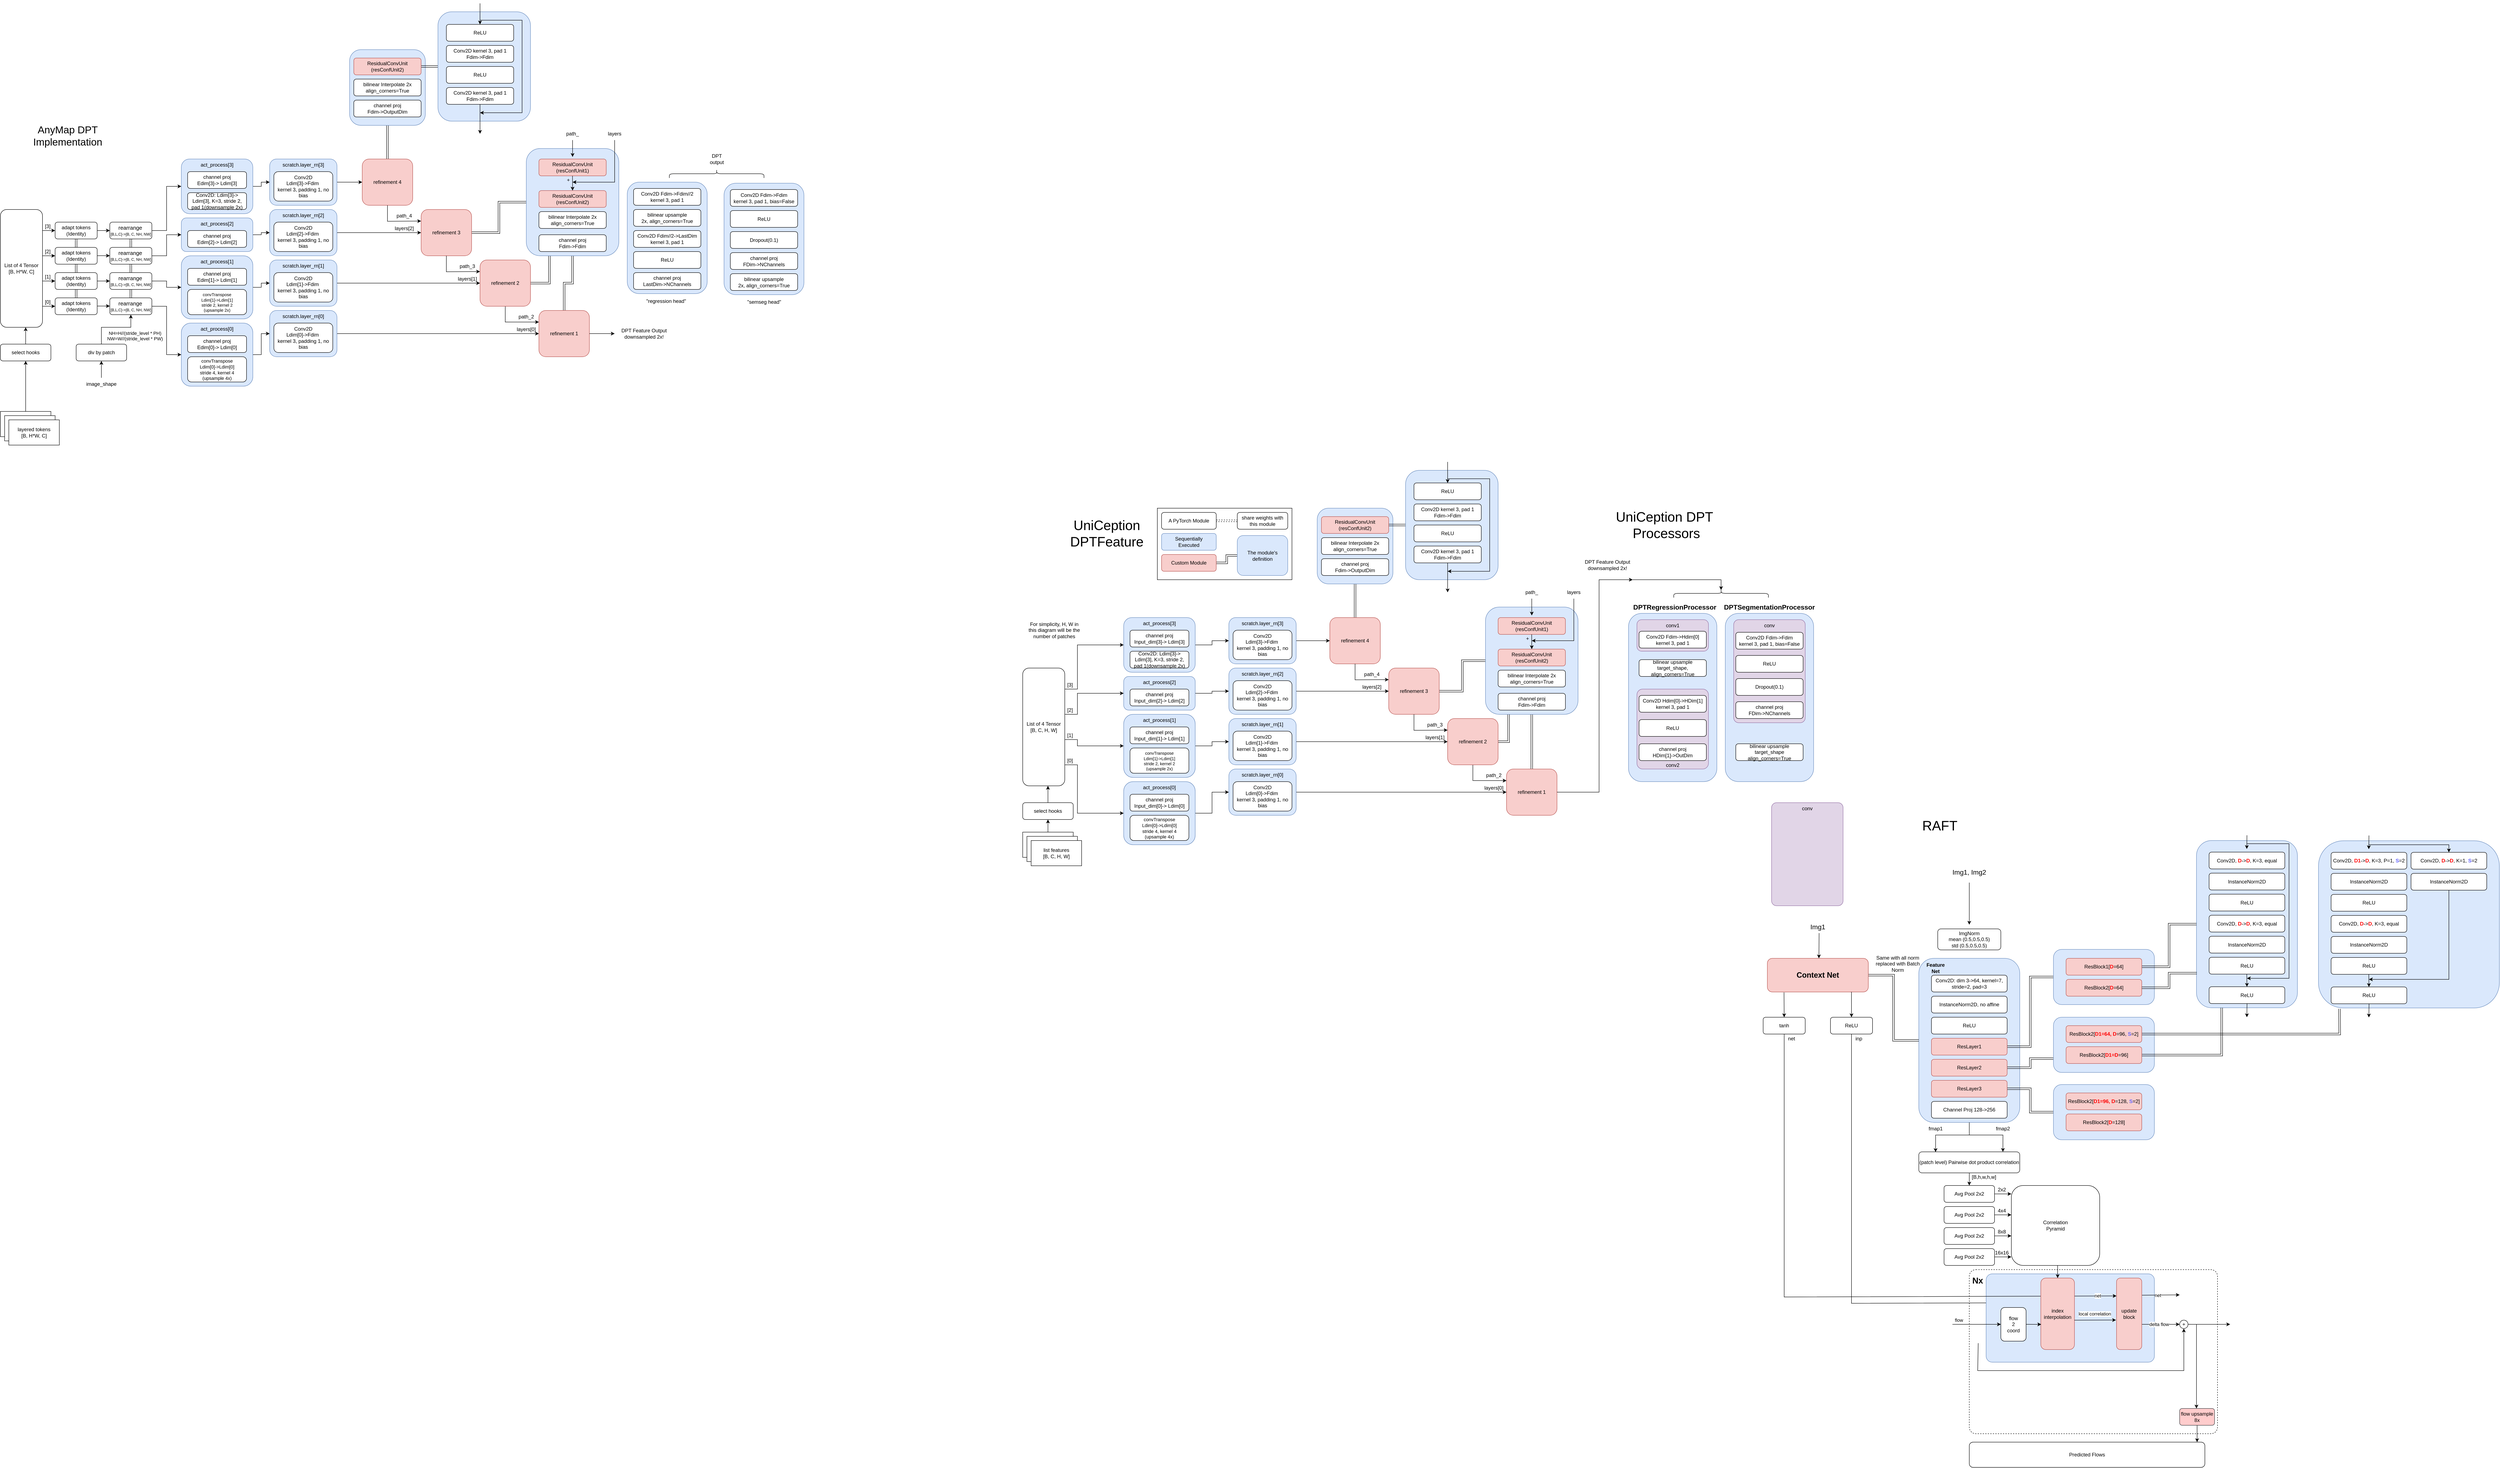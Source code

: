<mxfile version="24.7.16">
  <diagram name="Page-1" id="OdBgKaAoPbrbGqz_YkZU">
    <mxGraphModel dx="1199" dy="2253" grid="1" gridSize="10" guides="1" tooltips="1" connect="1" arrows="1" fold="1" page="1" pageScale="1" pageWidth="850" pageHeight="1100" math="0" shadow="0">
      <root>
        <mxCell id="0" />
        <mxCell id="1" parent="0" />
        <mxCell id="x1iran5d0OsqZvhx5CxH-121" value="" style="endArrow=classic;html=1;rounded=0;entryX=-0.031;entryY=0.813;entryDx=0;entryDy=0;entryPerimeter=0;" edge="1" parent="1" target="x1iran5d0OsqZvhx5CxH-113">
          <mxGeometry width="50" height="50" relative="1" as="geometry">
            <mxPoint x="4880" y="2930" as="sourcePoint" />
            <mxPoint x="4990" y="3010" as="targetPoint" />
            <Array as="points">
              <mxPoint x="4880" y="2960" />
            </Array>
          </mxGeometry>
        </mxCell>
        <mxCell id="x1iran5d0OsqZvhx5CxH-114" value="" style="endArrow=classic;html=1;rounded=0;exitX=0.5;exitY=1;exitDx=0;exitDy=0;entryX=0.003;entryY=0.342;entryDx=0;entryDy=0;entryPerimeter=0;" edge="1" parent="1" source="x1iran5d0OsqZvhx5CxH-83" target="x1iran5d0OsqZvhx5CxH-113">
          <mxGeometry width="50" height="50" relative="1" as="geometry">
            <mxPoint x="4540" y="2420" as="sourcePoint" />
            <mxPoint x="4590" y="2370" as="targetPoint" />
            <Array as="points">
              <mxPoint x="4560" y="2880" />
            </Array>
          </mxGeometry>
        </mxCell>
        <mxCell id="x1iran5d0OsqZvhx5CxH-117" value="inp" style="edgeLabel;html=1;align=center;verticalAlign=middle;resizable=0;points=[];" vertex="1" connectable="0" parent="x1iran5d0OsqZvhx5CxH-114">
          <mxGeometry x="0.93" relative="1" as="geometry">
            <mxPoint as="offset" />
          </mxGeometry>
        </mxCell>
        <mxCell id="77ttq8aSvg3NPXkEHwXX-145" value="" style="rounded=0;whiteSpace=wrap;html=1;" parent="1" vertex="1">
          <mxGeometry x="2910" y="990" width="320" height="170" as="geometry" />
        </mxCell>
        <mxCell id="fmZWrexEu-023-qv5tjz-7" value="" style="rounded=0;whiteSpace=wrap;html=1;" parent="1" vertex="1">
          <mxGeometry x="160" y="760" width="120" height="60" as="geometry" />
        </mxCell>
        <mxCell id="fmZWrexEu-023-qv5tjz-8" value="" style="rounded=0;whiteSpace=wrap;html=1;" parent="1" vertex="1">
          <mxGeometry x="170" y="770" width="120" height="60" as="geometry" />
        </mxCell>
        <mxCell id="fmZWrexEu-023-qv5tjz-9" value="layered tokens&lt;div&gt;[B, H*W, C]&lt;/div&gt;" style="rounded=0;whiteSpace=wrap;html=1;" parent="1" vertex="1">
          <mxGeometry x="180" y="780" width="120" height="60" as="geometry" />
        </mxCell>
        <mxCell id="fmZWrexEu-023-qv5tjz-12" value="" style="endArrow=classic;html=1;rounded=0;exitX=0.5;exitY=0;exitDx=0;exitDy=0;" parent="1" source="fmZWrexEu-023-qv5tjz-7" edge="1">
          <mxGeometry width="50" height="50" relative="1" as="geometry">
            <mxPoint x="220" y="680" as="sourcePoint" />
            <mxPoint x="220" y="640" as="targetPoint" />
          </mxGeometry>
        </mxCell>
        <mxCell id="fmZWrexEu-023-qv5tjz-13" value="select hooks" style="rounded=1;whiteSpace=wrap;html=1;" parent="1" vertex="1">
          <mxGeometry x="160" y="600" width="120" height="40" as="geometry" />
        </mxCell>
        <mxCell id="fmZWrexEu-023-qv5tjz-14" value="" style="endArrow=classic;html=1;rounded=0;" parent="1" edge="1">
          <mxGeometry width="50" height="50" relative="1" as="geometry">
            <mxPoint x="220" y="600" as="sourcePoint" />
            <mxPoint x="220" y="560" as="targetPoint" />
          </mxGeometry>
        </mxCell>
        <mxCell id="fmZWrexEu-023-qv5tjz-16" value="List of 4 Tensor&lt;div&gt;[B, H*W, C]&lt;/div&gt;" style="rounded=1;whiteSpace=wrap;html=1;" parent="1" vertex="1">
          <mxGeometry x="160" y="280" width="100" height="280" as="geometry" />
        </mxCell>
        <mxCell id="fmZWrexEu-023-qv5tjz-39" style="edgeStyle=orthogonalEdgeStyle;rounded=0;orthogonalLoop=1;jettySize=auto;html=1;entryX=0.5;entryY=1;entryDx=0;entryDy=0;shape=link;" parent="1" source="fmZWrexEu-023-qv5tjz-17" target="fmZWrexEu-023-qv5tjz-18" edge="1">
          <mxGeometry relative="1" as="geometry" />
        </mxCell>
        <mxCell id="fmZWrexEu-023-qv5tjz-17" value="adapt tokens&lt;div&gt;(Identity)&lt;/div&gt;" style="rounded=1;whiteSpace=wrap;html=1;" parent="1" vertex="1">
          <mxGeometry x="290" y="490" width="100" height="40" as="geometry" />
        </mxCell>
        <mxCell id="fmZWrexEu-023-qv5tjz-40" style="edgeStyle=orthogonalEdgeStyle;rounded=0;orthogonalLoop=1;jettySize=auto;html=1;exitX=0.5;exitY=0;exitDx=0;exitDy=0;entryX=0.5;entryY=1;entryDx=0;entryDy=0;shape=link;" parent="1" source="fmZWrexEu-023-qv5tjz-18" target="fmZWrexEu-023-qv5tjz-19" edge="1">
          <mxGeometry relative="1" as="geometry" />
        </mxCell>
        <mxCell id="fmZWrexEu-023-qv5tjz-18" value="adapt tokens&lt;div&gt;(Identity)&lt;/div&gt;" style="rounded=1;whiteSpace=wrap;html=1;" parent="1" vertex="1">
          <mxGeometry x="290" y="430" width="100" height="40" as="geometry" />
        </mxCell>
        <mxCell id="fmZWrexEu-023-qv5tjz-41" style="edgeStyle=orthogonalEdgeStyle;rounded=0;orthogonalLoop=1;jettySize=auto;html=1;exitX=0.5;exitY=0;exitDx=0;exitDy=0;entryX=0.5;entryY=1;entryDx=0;entryDy=0;shape=link;" parent="1" source="fmZWrexEu-023-qv5tjz-19" target="fmZWrexEu-023-qv5tjz-20" edge="1">
          <mxGeometry relative="1" as="geometry" />
        </mxCell>
        <mxCell id="fmZWrexEu-023-qv5tjz-19" value="adapt tokens&lt;div&gt;(Identity)&lt;/div&gt;" style="rounded=1;whiteSpace=wrap;html=1;" parent="1" vertex="1">
          <mxGeometry x="290" y="370" width="100" height="40" as="geometry" />
        </mxCell>
        <mxCell id="fmZWrexEu-023-qv5tjz-20" value="adapt tokens&lt;div&gt;(Identity)&lt;/div&gt;" style="rounded=1;whiteSpace=wrap;html=1;" parent="1" vertex="1">
          <mxGeometry x="290" y="310" width="100" height="40" as="geometry" />
        </mxCell>
        <mxCell id="fmZWrexEu-023-qv5tjz-21" value="" style="endArrow=classic;html=1;rounded=0;entryX=0;entryY=0.5;entryDx=0;entryDy=0;" parent="1" target="fmZWrexEu-023-qv5tjz-17" edge="1">
          <mxGeometry width="50" height="50" relative="1" as="geometry">
            <mxPoint x="260" y="510" as="sourcePoint" />
            <mxPoint x="310" y="460" as="targetPoint" />
          </mxGeometry>
        </mxCell>
        <mxCell id="fmZWrexEu-023-qv5tjz-22" value="" style="endArrow=classic;html=1;rounded=0;entryX=0;entryY=0.5;entryDx=0;entryDy=0;" parent="1" target="fmZWrexEu-023-qv5tjz-18" edge="1">
          <mxGeometry width="50" height="50" relative="1" as="geometry">
            <mxPoint x="260" y="450" as="sourcePoint" />
            <mxPoint x="310" y="400" as="targetPoint" />
          </mxGeometry>
        </mxCell>
        <mxCell id="fmZWrexEu-023-qv5tjz-23" value="" style="endArrow=classic;html=1;rounded=0;entryX=0;entryY=0.5;entryDx=0;entryDy=0;" parent="1" target="fmZWrexEu-023-qv5tjz-19" edge="1">
          <mxGeometry width="50" height="50" relative="1" as="geometry">
            <mxPoint x="260" y="390" as="sourcePoint" />
            <mxPoint x="310" y="340" as="targetPoint" />
          </mxGeometry>
        </mxCell>
        <mxCell id="fmZWrexEu-023-qv5tjz-24" value="" style="endArrow=classic;html=1;rounded=0;entryX=0;entryY=0.5;entryDx=0;entryDy=0;" parent="1" target="fmZWrexEu-023-qv5tjz-20" edge="1">
          <mxGeometry width="50" height="50" relative="1" as="geometry">
            <mxPoint x="260" y="330" as="sourcePoint" />
            <mxPoint x="310" y="280" as="targetPoint" />
          </mxGeometry>
        </mxCell>
        <mxCell id="fmZWrexEu-023-qv5tjz-25" value="[0]" style="text;html=1;align=center;verticalAlign=middle;whiteSpace=wrap;rounded=0;" parent="1" vertex="1">
          <mxGeometry x="265" y="490" width="15" height="20" as="geometry" />
        </mxCell>
        <mxCell id="fmZWrexEu-023-qv5tjz-26" value="[1]" style="text;html=1;align=center;verticalAlign=middle;whiteSpace=wrap;rounded=0;" parent="1" vertex="1">
          <mxGeometry x="265" y="430" width="15" height="20" as="geometry" />
        </mxCell>
        <mxCell id="fmZWrexEu-023-qv5tjz-27" value="[2]" style="text;html=1;align=center;verticalAlign=middle;whiteSpace=wrap;rounded=0;" parent="1" vertex="1">
          <mxGeometry x="265" y="370" width="15" height="20" as="geometry" />
        </mxCell>
        <mxCell id="fmZWrexEu-023-qv5tjz-28" value="[3]" style="text;html=1;align=center;verticalAlign=middle;whiteSpace=wrap;rounded=0;" parent="1" vertex="1">
          <mxGeometry x="265" y="310" width="15" height="20" as="geometry" />
        </mxCell>
        <mxCell id="fmZWrexEu-023-qv5tjz-29" value="" style="endArrow=classic;html=1;rounded=0;" parent="1" edge="1">
          <mxGeometry width="50" height="50" relative="1" as="geometry">
            <mxPoint x="390" y="330" as="sourcePoint" />
            <mxPoint x="420" y="330" as="targetPoint" />
          </mxGeometry>
        </mxCell>
        <mxCell id="fmZWrexEu-023-qv5tjz-30" value="" style="endArrow=classic;html=1;rounded=0;" parent="1" edge="1">
          <mxGeometry width="50" height="50" relative="1" as="geometry">
            <mxPoint x="390" y="389.76" as="sourcePoint" />
            <mxPoint x="420" y="389.76" as="targetPoint" />
          </mxGeometry>
        </mxCell>
        <mxCell id="fmZWrexEu-023-qv5tjz-31" value="" style="endArrow=classic;html=1;rounded=0;" parent="1" edge="1">
          <mxGeometry width="50" height="50" relative="1" as="geometry">
            <mxPoint x="390" y="450" as="sourcePoint" />
            <mxPoint x="420" y="450" as="targetPoint" />
          </mxGeometry>
        </mxCell>
        <mxCell id="fmZWrexEu-023-qv5tjz-32" value="" style="endArrow=classic;html=1;rounded=0;" parent="1" edge="1">
          <mxGeometry width="50" height="50" relative="1" as="geometry">
            <mxPoint x="390" y="509.52" as="sourcePoint" />
            <mxPoint x="420" y="509.52" as="targetPoint" />
          </mxGeometry>
        </mxCell>
        <mxCell id="fmZWrexEu-023-qv5tjz-72" style="edgeStyle=orthogonalEdgeStyle;rounded=0;orthogonalLoop=1;jettySize=auto;html=1;entryX=0;entryY=0.5;entryDx=0;entryDy=0;" parent="1" source="fmZWrexEu-023-qv5tjz-33" target="fmZWrexEu-023-qv5tjz-55" edge="1">
          <mxGeometry relative="1" as="geometry" />
        </mxCell>
        <mxCell id="fmZWrexEu-023-qv5tjz-33" value="&lt;font style=&quot;font-size: 13px;&quot;&gt;rearrange&lt;/font&gt;&lt;font style=&quot;font-size: 9px;&quot;&gt;&amp;nbsp;&lt;/font&gt;&lt;div&gt;&lt;font style=&quot;font-size: 9px;&quot;&gt;[B,L,C]-&amp;gt;[B, C, NH, NW]&lt;/font&gt;&lt;/div&gt;" style="rounded=1;whiteSpace=wrap;html=1;" parent="1" vertex="1">
          <mxGeometry x="420" y="310" width="100" height="40" as="geometry" />
        </mxCell>
        <mxCell id="fmZWrexEu-023-qv5tjz-45" style="edgeStyle=orthogonalEdgeStyle;rounded=0;orthogonalLoop=1;jettySize=auto;html=1;exitX=0.5;exitY=0;exitDx=0;exitDy=0;entryX=0.5;entryY=1;entryDx=0;entryDy=0;shape=link;" parent="1" source="fmZWrexEu-023-qv5tjz-34" target="fmZWrexEu-023-qv5tjz-33" edge="1">
          <mxGeometry relative="1" as="geometry" />
        </mxCell>
        <mxCell id="fmZWrexEu-023-qv5tjz-71" style="edgeStyle=orthogonalEdgeStyle;rounded=0;orthogonalLoop=1;jettySize=auto;html=1;entryX=0;entryY=0.5;entryDx=0;entryDy=0;" parent="1" source="fmZWrexEu-023-qv5tjz-34" target="fmZWrexEu-023-qv5tjz-54" edge="1">
          <mxGeometry relative="1" as="geometry" />
        </mxCell>
        <mxCell id="fmZWrexEu-023-qv5tjz-34" value="&lt;font style=&quot;font-size: 13px;&quot;&gt;rearrange&lt;/font&gt;&lt;font style=&quot;font-size: 9px;&quot;&gt;&amp;nbsp;&lt;/font&gt;&lt;div&gt;&lt;font style=&quot;font-size: 9px;&quot;&gt;[B,L,C]-&amp;gt;[B, C, NH, NW]&lt;/font&gt;&lt;/div&gt;" style="rounded=1;whiteSpace=wrap;html=1;" parent="1" vertex="1">
          <mxGeometry x="420" y="370" width="100" height="40" as="geometry" />
        </mxCell>
        <mxCell id="fmZWrexEu-023-qv5tjz-44" style="edgeStyle=orthogonalEdgeStyle;rounded=0;orthogonalLoop=1;jettySize=auto;html=1;exitX=0.5;exitY=0;exitDx=0;exitDy=0;entryX=0.5;entryY=1;entryDx=0;entryDy=0;shape=link;" parent="1" source="fmZWrexEu-023-qv5tjz-35" target="fmZWrexEu-023-qv5tjz-34" edge="1">
          <mxGeometry relative="1" as="geometry" />
        </mxCell>
        <mxCell id="fmZWrexEu-023-qv5tjz-70" style="edgeStyle=orthogonalEdgeStyle;rounded=0;orthogonalLoop=1;jettySize=auto;html=1;entryX=0;entryY=0.5;entryDx=0;entryDy=0;" parent="1" source="fmZWrexEu-023-qv5tjz-35" target="fmZWrexEu-023-qv5tjz-53" edge="1">
          <mxGeometry relative="1" as="geometry" />
        </mxCell>
        <mxCell id="fmZWrexEu-023-qv5tjz-35" value="&lt;font style=&quot;font-size: 13px;&quot;&gt;rearrange&lt;/font&gt;&lt;font style=&quot;font-size: 9px;&quot;&gt;&amp;nbsp;&lt;/font&gt;&lt;div&gt;&lt;font style=&quot;font-size: 9px;&quot;&gt;[B,L,C]-&amp;gt;[B, C, NH, NW]&lt;/font&gt;&lt;/div&gt;" style="rounded=1;whiteSpace=wrap;html=1;" parent="1" vertex="1">
          <mxGeometry x="420" y="430" width="100" height="40" as="geometry" />
        </mxCell>
        <mxCell id="fmZWrexEu-023-qv5tjz-43" style="edgeStyle=orthogonalEdgeStyle;rounded=0;orthogonalLoop=1;jettySize=auto;html=1;entryX=0.5;entryY=1;entryDx=0;entryDy=0;shape=link;" parent="1" source="fmZWrexEu-023-qv5tjz-36" target="fmZWrexEu-023-qv5tjz-35" edge="1">
          <mxGeometry relative="1" as="geometry" />
        </mxCell>
        <mxCell id="fmZWrexEu-023-qv5tjz-73" style="edgeStyle=orthogonalEdgeStyle;rounded=0;orthogonalLoop=1;jettySize=auto;html=1;entryX=0;entryY=0.5;entryDx=0;entryDy=0;" parent="1" source="fmZWrexEu-023-qv5tjz-36" target="fmZWrexEu-023-qv5tjz-52" edge="1">
          <mxGeometry relative="1" as="geometry" />
        </mxCell>
        <mxCell id="fmZWrexEu-023-qv5tjz-36" value="&lt;font style=&quot;font-size: 13px;&quot;&gt;rearrange&lt;/font&gt;&lt;font style=&quot;font-size: 9px;&quot;&gt;&amp;nbsp;&lt;/font&gt;&lt;div&gt;&lt;font style=&quot;font-size: 9px;&quot;&gt;[B,L,C]-&amp;gt;[B, C, NH, NW]&lt;/font&gt;&lt;/div&gt;" style="rounded=1;whiteSpace=wrap;html=1;" parent="1" vertex="1">
          <mxGeometry x="420" y="490" width="100" height="40" as="geometry" />
        </mxCell>
        <mxCell id="fmZWrexEu-023-qv5tjz-47" value="div by patch" style="rounded=1;whiteSpace=wrap;html=1;" parent="1" vertex="1">
          <mxGeometry x="340" y="600" width="120" height="40" as="geometry" />
        </mxCell>
        <mxCell id="fmZWrexEu-023-qv5tjz-48" value="" style="endArrow=classic;html=1;rounded=0;entryX=0.5;entryY=1;entryDx=0;entryDy=0;" parent="1" target="fmZWrexEu-023-qv5tjz-47" edge="1">
          <mxGeometry width="50" height="50" relative="1" as="geometry">
            <mxPoint x="400" y="680" as="sourcePoint" />
            <mxPoint x="450" y="690" as="targetPoint" />
          </mxGeometry>
        </mxCell>
        <mxCell id="fmZWrexEu-023-qv5tjz-49" value="image_shape" style="text;html=1;align=center;verticalAlign=middle;whiteSpace=wrap;rounded=0;" parent="1" vertex="1">
          <mxGeometry x="360" y="680" width="80" height="30" as="geometry" />
        </mxCell>
        <mxCell id="fmZWrexEu-023-qv5tjz-50" value="" style="endArrow=classic;html=1;rounded=0;entryX=0.5;entryY=1;entryDx=0;entryDy=0;" parent="1" target="fmZWrexEu-023-qv5tjz-36" edge="1">
          <mxGeometry width="50" height="50" relative="1" as="geometry">
            <mxPoint x="400" y="600" as="sourcePoint" />
            <mxPoint x="450" y="550" as="targetPoint" />
            <Array as="points">
              <mxPoint x="400" y="560" />
              <mxPoint x="470" y="560" />
            </Array>
          </mxGeometry>
        </mxCell>
        <mxCell id="fmZWrexEu-023-qv5tjz-51" value="&lt;font style=&quot;font-size: 11px;&quot;&gt;NH=H//(stride_level * PH)&lt;/font&gt;&lt;div style=&quot;font-size: 11px;&quot;&gt;&lt;font style=&quot;font-size: 11px;&quot;&gt;NW=W//(stride_level * PW)&lt;/font&gt;&lt;br&gt;&lt;/div&gt;" style="text;html=1;align=center;verticalAlign=middle;whiteSpace=wrap;rounded=0;" parent="1" vertex="1">
          <mxGeometry x="400" y="560" width="160" height="40" as="geometry" />
        </mxCell>
        <mxCell id="fmZWrexEu-023-qv5tjz-83" style="edgeStyle=orthogonalEdgeStyle;rounded=0;orthogonalLoop=1;jettySize=auto;html=1;entryX=0;entryY=0.5;entryDx=0;entryDy=0;" parent="1" source="fmZWrexEu-023-qv5tjz-52" target="fmZWrexEu-023-qv5tjz-81" edge="1">
          <mxGeometry relative="1" as="geometry" />
        </mxCell>
        <mxCell id="fmZWrexEu-023-qv5tjz-52" value="act_process[0]" style="rounded=1;whiteSpace=wrap;html=1;fillColor=#dae8fc;strokeColor=#6c8ebf;verticalAlign=top;" parent="1" vertex="1">
          <mxGeometry x="590" y="550" width="170" height="150" as="geometry" />
        </mxCell>
        <mxCell id="fmZWrexEu-023-qv5tjz-84" style="edgeStyle=orthogonalEdgeStyle;rounded=0;orthogonalLoop=1;jettySize=auto;html=1;entryX=0;entryY=0.5;entryDx=0;entryDy=0;" parent="1" source="fmZWrexEu-023-qv5tjz-53" target="fmZWrexEu-023-qv5tjz-79" edge="1">
          <mxGeometry relative="1" as="geometry" />
        </mxCell>
        <mxCell id="fmZWrexEu-023-qv5tjz-53" value="act_process[1]" style="rounded=1;whiteSpace=wrap;html=1;fillColor=#dae8fc;strokeColor=#6c8ebf;verticalAlign=top;" parent="1" vertex="1">
          <mxGeometry x="590" y="390" width="170" height="150" as="geometry" />
        </mxCell>
        <mxCell id="fmZWrexEu-023-qv5tjz-85" style="edgeStyle=orthogonalEdgeStyle;rounded=0;orthogonalLoop=1;jettySize=auto;html=1;entryX=0;entryY=0.5;entryDx=0;entryDy=0;" parent="1" source="fmZWrexEu-023-qv5tjz-54" target="fmZWrexEu-023-qv5tjz-77" edge="1">
          <mxGeometry relative="1" as="geometry" />
        </mxCell>
        <mxCell id="fmZWrexEu-023-qv5tjz-54" value="act_process[2]" style="rounded=1;whiteSpace=wrap;html=1;fillColor=#dae8fc;strokeColor=#6c8ebf;verticalAlign=top;" parent="1" vertex="1">
          <mxGeometry x="590" y="300" width="170" height="80" as="geometry" />
        </mxCell>
        <mxCell id="fmZWrexEu-023-qv5tjz-86" style="edgeStyle=orthogonalEdgeStyle;rounded=0;orthogonalLoop=1;jettySize=auto;html=1;entryX=0;entryY=0.5;entryDx=0;entryDy=0;" parent="1" source="fmZWrexEu-023-qv5tjz-55" target="fmZWrexEu-023-qv5tjz-75" edge="1">
          <mxGeometry relative="1" as="geometry" />
        </mxCell>
        <mxCell id="fmZWrexEu-023-qv5tjz-55" value="act_process[3]" style="rounded=1;whiteSpace=wrap;html=1;fillColor=#dae8fc;strokeColor=#6c8ebf;align=center;verticalAlign=top;" parent="1" vertex="1">
          <mxGeometry x="590" y="160" width="170" height="130" as="geometry" />
        </mxCell>
        <mxCell id="fmZWrexEu-023-qv5tjz-62" value="channel proj&lt;div&gt;Edim[0]-&amp;gt; Ldim[0]&lt;/div&gt;" style="rounded=1;whiteSpace=wrap;html=1;" parent="1" vertex="1">
          <mxGeometry x="605" y="580" width="140" height="40" as="geometry" />
        </mxCell>
        <mxCell id="fmZWrexEu-023-qv5tjz-63" value="&lt;font style=&quot;font-size: 11px;&quot;&gt;convTranspose&lt;/font&gt;&lt;div&gt;&lt;span style=&quot;font-size: 11px;&quot;&gt;Ldim[0]-&amp;gt;Ldim[0]&lt;br&gt;&lt;/span&gt;&lt;div style=&quot;font-size: 11px;&quot;&gt;&lt;font style=&quot;font-size: 11px;&quot;&gt;stride 4, kernel 4&lt;/font&gt;&lt;/div&gt;&lt;div style=&quot;font-size: 11px;&quot;&gt;&lt;font style=&quot;font-size: 11px;&quot;&gt;(upsample 4x)&lt;/font&gt;&lt;/div&gt;&lt;/div&gt;" style="rounded=1;whiteSpace=wrap;html=1;" parent="1" vertex="1">
          <mxGeometry x="605" y="630" width="140" height="60" as="geometry" />
        </mxCell>
        <mxCell id="fmZWrexEu-023-qv5tjz-64" value="channel proj&lt;div&gt;Edim[1]-&amp;gt; Ldim[1]&lt;/div&gt;" style="rounded=1;whiteSpace=wrap;html=1;" parent="1" vertex="1">
          <mxGeometry x="605" y="420" width="140" height="40" as="geometry" />
        </mxCell>
        <mxCell id="fmZWrexEu-023-qv5tjz-65" value="&lt;font style=&quot;font-size: 10px;&quot;&gt;convTranspose&lt;/font&gt;&lt;div style=&quot;font-size: 10px;&quot;&gt;&lt;font style=&quot;font-size: 10px;&quot;&gt;Ldim[1]-&amp;gt;Ldim[1]&lt;br&gt;&lt;/font&gt;&lt;div&gt;&lt;font style=&quot;font-size: 10px;&quot;&gt;stride 2, kernel 2&lt;/font&gt;&lt;/div&gt;&lt;div&gt;&lt;font style=&quot;font-size: 10px;&quot;&gt;(upsample 2x)&lt;/font&gt;&lt;/div&gt;&lt;/div&gt;" style="rounded=1;whiteSpace=wrap;html=1;" parent="1" vertex="1">
          <mxGeometry x="605" y="470" width="140" height="60" as="geometry" />
        </mxCell>
        <mxCell id="fmZWrexEu-023-qv5tjz-66" value="channel proj&lt;div&gt;Edim[2]-&amp;gt; Ldim[2]&lt;/div&gt;" style="rounded=1;whiteSpace=wrap;html=1;" parent="1" vertex="1">
          <mxGeometry x="605" y="330" width="140" height="40" as="geometry" />
        </mxCell>
        <mxCell id="fmZWrexEu-023-qv5tjz-67" value="channel proj&lt;div&gt;Edim[3]-&amp;gt; Ldim[3]&lt;/div&gt;" style="rounded=1;whiteSpace=wrap;html=1;" parent="1" vertex="1">
          <mxGeometry x="605" y="190" width="140" height="40" as="geometry" />
        </mxCell>
        <mxCell id="fmZWrexEu-023-qv5tjz-68" value="Conv2D: Ldim[3]-&amp;gt; Ldim[3], K=3, stride 2, pad 1(downsample 2x)" style="rounded=1;whiteSpace=wrap;html=1;" parent="1" vertex="1">
          <mxGeometry x="605" y="240" width="140" height="40" as="geometry" />
        </mxCell>
        <mxCell id="fmZWrexEu-023-qv5tjz-91" style="edgeStyle=orthogonalEdgeStyle;rounded=0;orthogonalLoop=1;jettySize=auto;html=1;entryX=0;entryY=0.5;entryDx=0;entryDy=0;" parent="1" source="fmZWrexEu-023-qv5tjz-75" target="fmZWrexEu-023-qv5tjz-87" edge="1">
          <mxGeometry relative="1" as="geometry" />
        </mxCell>
        <mxCell id="fmZWrexEu-023-qv5tjz-75" value="scratch.layer_rn[3]" style="rounded=1;whiteSpace=wrap;html=1;fillColor=#dae8fc;strokeColor=#6c8ebf;verticalAlign=top;" parent="1" vertex="1">
          <mxGeometry x="800" y="160" width="160" height="110" as="geometry" />
        </mxCell>
        <mxCell id="fmZWrexEu-023-qv5tjz-76" value="Conv2D&lt;br&gt;&lt;div&gt;Ldim[3]-&amp;gt;Fdim&amp;nbsp;&lt;/div&gt;&lt;div&gt;kernel 3, padding 1, no bias&lt;/div&gt;" style="rounded=1;whiteSpace=wrap;html=1;" parent="1" vertex="1">
          <mxGeometry x="810" y="190" width="140" height="70" as="geometry" />
        </mxCell>
        <mxCell id="fmZWrexEu-023-qv5tjz-95" style="edgeStyle=orthogonalEdgeStyle;rounded=0;orthogonalLoop=1;jettySize=auto;html=1;entryX=0;entryY=0.5;entryDx=0;entryDy=0;" parent="1" source="fmZWrexEu-023-qv5tjz-77" target="fmZWrexEu-023-qv5tjz-88" edge="1">
          <mxGeometry relative="1" as="geometry" />
        </mxCell>
        <mxCell id="fmZWrexEu-023-qv5tjz-77" value="scratch.layer_rn[2]" style="rounded=1;whiteSpace=wrap;html=1;fillColor=#dae8fc;strokeColor=#6c8ebf;verticalAlign=top;" parent="1" vertex="1">
          <mxGeometry x="800" y="280" width="160" height="110" as="geometry" />
        </mxCell>
        <mxCell id="fmZWrexEu-023-qv5tjz-78" value="Conv2D&lt;br&gt;&lt;div&gt;Ldim[2]-&amp;gt;Fdim&amp;nbsp;&lt;/div&gt;&lt;div&gt;kernel 3, padding 1, no bias&lt;/div&gt;" style="rounded=1;whiteSpace=wrap;html=1;" parent="1" vertex="1">
          <mxGeometry x="810" y="310" width="140" height="70" as="geometry" />
        </mxCell>
        <mxCell id="fmZWrexEu-023-qv5tjz-97" style="edgeStyle=orthogonalEdgeStyle;rounded=0;orthogonalLoop=1;jettySize=auto;html=1;exitX=1;exitY=0.5;exitDx=0;exitDy=0;entryX=0;entryY=0.5;entryDx=0;entryDy=0;" parent="1" source="fmZWrexEu-023-qv5tjz-79" target="fmZWrexEu-023-qv5tjz-89" edge="1">
          <mxGeometry relative="1" as="geometry" />
        </mxCell>
        <mxCell id="fmZWrexEu-023-qv5tjz-79" value="scratch.layer_rn[1]" style="rounded=1;whiteSpace=wrap;html=1;fillColor=#dae8fc;strokeColor=#6c8ebf;verticalAlign=top;" parent="1" vertex="1">
          <mxGeometry x="800" y="400" width="160" height="110" as="geometry" />
        </mxCell>
        <mxCell id="fmZWrexEu-023-qv5tjz-80" value="Conv2D&lt;br&gt;&lt;div&gt;Ldim[1]-&amp;gt;Fdim&amp;nbsp;&lt;/div&gt;&lt;div&gt;kernel 3, padding 1, no bias&lt;/div&gt;" style="rounded=1;whiteSpace=wrap;html=1;" parent="1" vertex="1">
          <mxGeometry x="810" y="430" width="140" height="70" as="geometry" />
        </mxCell>
        <mxCell id="fmZWrexEu-023-qv5tjz-99" style="edgeStyle=orthogonalEdgeStyle;rounded=0;orthogonalLoop=1;jettySize=auto;html=1;exitX=1;exitY=0.5;exitDx=0;exitDy=0;entryX=0;entryY=0.5;entryDx=0;entryDy=0;" parent="1" source="fmZWrexEu-023-qv5tjz-81" target="fmZWrexEu-023-qv5tjz-90" edge="1">
          <mxGeometry relative="1" as="geometry" />
        </mxCell>
        <mxCell id="fmZWrexEu-023-qv5tjz-81" value="scratch.layer_rn[0]" style="rounded=1;whiteSpace=wrap;html=1;fillColor=#dae8fc;strokeColor=#6c8ebf;verticalAlign=top;" parent="1" vertex="1">
          <mxGeometry x="800" y="520" width="160" height="110" as="geometry" />
        </mxCell>
        <mxCell id="fmZWrexEu-023-qv5tjz-82" value="Conv2D&lt;br&gt;&lt;div&gt;Ldim[0]-&amp;gt;Fdim&amp;nbsp;&lt;/div&gt;&lt;div&gt;kernel 3, padding 1, no bias&lt;/div&gt;" style="rounded=1;whiteSpace=wrap;html=1;" parent="1" vertex="1">
          <mxGeometry x="810" y="550" width="140" height="70" as="geometry" />
        </mxCell>
        <mxCell id="fmZWrexEu-023-qv5tjz-101" value="" style="edgeStyle=orthogonalEdgeStyle;rounded=0;orthogonalLoop=1;jettySize=auto;html=1;shape=link;" parent="1" source="fmZWrexEu-023-qv5tjz-87" target="fmZWrexEu-023-qv5tjz-100" edge="1">
          <mxGeometry relative="1" as="geometry" />
        </mxCell>
        <mxCell id="fmZWrexEu-023-qv5tjz-87" value="refinement 4" style="rounded=1;whiteSpace=wrap;html=1;fillColor=#f8cecc;strokeColor=#b85450;" parent="1" vertex="1">
          <mxGeometry x="1020" y="160" width="120" height="110" as="geometry" />
        </mxCell>
        <mxCell id="fmZWrexEu-023-qv5tjz-120" value="" style="edgeStyle=orthogonalEdgeStyle;rounded=0;orthogonalLoop=1;jettySize=auto;html=1;shape=link;" parent="1" source="fmZWrexEu-023-qv5tjz-88" target="fmZWrexEu-023-qv5tjz-119" edge="1">
          <mxGeometry relative="1" as="geometry" />
        </mxCell>
        <mxCell id="fmZWrexEu-023-qv5tjz-88" value="refinement 3" style="rounded=1;whiteSpace=wrap;html=1;fillColor=#f8cecc;strokeColor=#b85450;" parent="1" vertex="1">
          <mxGeometry x="1160" y="280" width="120" height="110" as="geometry" />
        </mxCell>
        <mxCell id="fmZWrexEu-023-qv5tjz-98" style="edgeStyle=orthogonalEdgeStyle;rounded=0;orthogonalLoop=1;jettySize=auto;html=1;exitX=0.5;exitY=1;exitDx=0;exitDy=0;entryX=0;entryY=0.25;entryDx=0;entryDy=0;" parent="1" source="fmZWrexEu-023-qv5tjz-89" target="fmZWrexEu-023-qv5tjz-90" edge="1">
          <mxGeometry relative="1" as="geometry" />
        </mxCell>
        <mxCell id="fmZWrexEu-023-qv5tjz-241" style="edgeStyle=orthogonalEdgeStyle;rounded=0;orthogonalLoop=1;jettySize=auto;html=1;entryX=0.25;entryY=1;entryDx=0;entryDy=0;exitX=1;exitY=0.5;exitDx=0;exitDy=0;shape=link;" parent="1" source="fmZWrexEu-023-qv5tjz-89" target="fmZWrexEu-023-qv5tjz-119" edge="1">
          <mxGeometry relative="1" as="geometry" />
        </mxCell>
        <mxCell id="fmZWrexEu-023-qv5tjz-89" value="refinement 2" style="rounded=1;whiteSpace=wrap;html=1;fillColor=#f8cecc;strokeColor=#b85450;" parent="1" vertex="1">
          <mxGeometry x="1300" y="400" width="120" height="110" as="geometry" />
        </mxCell>
        <mxCell id="fmZWrexEu-023-qv5tjz-242" style="edgeStyle=orthogonalEdgeStyle;rounded=0;orthogonalLoop=1;jettySize=auto;html=1;entryX=0.5;entryY=1;entryDx=0;entryDy=0;shape=link;" parent="1" source="fmZWrexEu-023-qv5tjz-90" target="fmZWrexEu-023-qv5tjz-119" edge="1">
          <mxGeometry relative="1" as="geometry" />
        </mxCell>
        <mxCell id="fmZWrexEu-023-qv5tjz-90" value="refinement 1" style="rounded=1;whiteSpace=wrap;html=1;fillColor=#f8cecc;strokeColor=#b85450;" parent="1" vertex="1">
          <mxGeometry x="1440" y="520" width="120" height="110" as="geometry" />
        </mxCell>
        <mxCell id="fmZWrexEu-023-qv5tjz-94" value="" style="endArrow=classic;html=1;rounded=0;exitX=0.5;exitY=1;exitDx=0;exitDy=0;entryX=0;entryY=0.25;entryDx=0;entryDy=0;" parent="1" source="fmZWrexEu-023-qv5tjz-87" target="fmZWrexEu-023-qv5tjz-88" edge="1">
          <mxGeometry width="50" height="50" relative="1" as="geometry">
            <mxPoint x="1050" y="350" as="sourcePoint" />
            <mxPoint x="1100" y="300" as="targetPoint" />
            <Array as="points">
              <mxPoint x="1080" y="308" />
            </Array>
          </mxGeometry>
        </mxCell>
        <mxCell id="fmZWrexEu-023-qv5tjz-96" value="" style="endArrow=classic;html=1;rounded=0;exitX=0.5;exitY=1;exitDx=0;exitDy=0;entryX=0;entryY=0.25;entryDx=0;entryDy=0;" parent="1" source="fmZWrexEu-023-qv5tjz-88" target="fmZWrexEu-023-qv5tjz-89" edge="1">
          <mxGeometry width="50" height="50" relative="1" as="geometry">
            <mxPoint x="1200" y="500" as="sourcePoint" />
            <mxPoint x="1250" y="450" as="targetPoint" />
            <Array as="points">
              <mxPoint x="1220" y="428" />
            </Array>
          </mxGeometry>
        </mxCell>
        <mxCell id="fmZWrexEu-023-qv5tjz-100" value="" style="whiteSpace=wrap;html=1;fillColor=#dae8fc;strokeColor=#6c8ebf;rounded=1;" parent="1" vertex="1">
          <mxGeometry x="990" y="-100" width="180" height="180" as="geometry" />
        </mxCell>
        <mxCell id="fmZWrexEu-023-qv5tjz-104" value="" style="edgeStyle=orthogonalEdgeStyle;rounded=0;orthogonalLoop=1;jettySize=auto;html=1;shape=link;" parent="1" source="fmZWrexEu-023-qv5tjz-102" target="fmZWrexEu-023-qv5tjz-103" edge="1">
          <mxGeometry relative="1" as="geometry" />
        </mxCell>
        <mxCell id="fmZWrexEu-023-qv5tjz-102" value="ResidualConvUnit&lt;div&gt;(resConfUnit2)&lt;/div&gt;" style="rounded=1;whiteSpace=wrap;html=1;fillColor=#f8cecc;strokeColor=#b85450;" parent="1" vertex="1">
          <mxGeometry x="1000" y="-80" width="160" height="40" as="geometry" />
        </mxCell>
        <mxCell id="fmZWrexEu-023-qv5tjz-103" value="" style="whiteSpace=wrap;html=1;fillColor=#dae8fc;strokeColor=#6c8ebf;rounded=1;" parent="1" vertex="1">
          <mxGeometry x="1200" y="-190" width="220" height="260" as="geometry" />
        </mxCell>
        <mxCell id="fmZWrexEu-023-qv5tjz-105" value="ReLU" style="rounded=1;whiteSpace=wrap;html=1;" parent="1" vertex="1">
          <mxGeometry x="1220" y="-160" width="160" height="40" as="geometry" />
        </mxCell>
        <mxCell id="fmZWrexEu-023-qv5tjz-106" value="Conv2D kernel 3, pad 1&lt;div&gt;Fdim-&amp;gt;Fdim&lt;/div&gt;" style="rounded=1;whiteSpace=wrap;html=1;" parent="1" vertex="1">
          <mxGeometry x="1220" y="-110" width="160" height="40" as="geometry" />
        </mxCell>
        <mxCell id="fmZWrexEu-023-qv5tjz-107" value="ReLU" style="rounded=1;whiteSpace=wrap;html=1;" parent="1" vertex="1">
          <mxGeometry x="1220" y="-60" width="160" height="40" as="geometry" />
        </mxCell>
        <mxCell id="fmZWrexEu-023-qv5tjz-110" style="edgeStyle=orthogonalEdgeStyle;rounded=0;orthogonalLoop=1;jettySize=auto;html=1;" parent="1" source="fmZWrexEu-023-qv5tjz-108" edge="1">
          <mxGeometry relative="1" as="geometry">
            <mxPoint x="1300" y="100" as="targetPoint" />
          </mxGeometry>
        </mxCell>
        <mxCell id="fmZWrexEu-023-qv5tjz-108" value="Conv2D kernel 3, pad 1&lt;div&gt;Fdim-&amp;gt;Fdim&lt;br&gt;&lt;/div&gt;" style="rounded=1;whiteSpace=wrap;html=1;" parent="1" vertex="1">
          <mxGeometry x="1220" y="-10" width="160" height="40" as="geometry" />
        </mxCell>
        <mxCell id="fmZWrexEu-023-qv5tjz-109" value="" style="endArrow=classic;html=1;rounded=0;entryX=0.5;entryY=0;entryDx=0;entryDy=0;" parent="1" target="fmZWrexEu-023-qv5tjz-105" edge="1">
          <mxGeometry width="50" height="50" relative="1" as="geometry">
            <mxPoint x="1300" y="-210" as="sourcePoint" />
            <mxPoint x="1350" y="-440" as="targetPoint" />
          </mxGeometry>
        </mxCell>
        <mxCell id="fmZWrexEu-023-qv5tjz-111" value="" style="endArrow=classic;html=1;rounded=0;" parent="1" edge="1">
          <mxGeometry width="50" height="50" relative="1" as="geometry">
            <mxPoint x="1300" y="-170" as="sourcePoint" />
            <mxPoint x="1300" y="50" as="targetPoint" />
            <Array as="points">
              <mxPoint x="1400" y="-170" />
              <mxPoint x="1400" y="50" />
            </Array>
          </mxGeometry>
        </mxCell>
        <mxCell id="fmZWrexEu-023-qv5tjz-112" value="bilinear Interpolate 2x&lt;div&gt;align_corners=True&lt;/div&gt;" style="rounded=1;whiteSpace=wrap;html=1;" parent="1" vertex="1">
          <mxGeometry x="1000" y="-30" width="160" height="40" as="geometry" />
        </mxCell>
        <mxCell id="fmZWrexEu-023-qv5tjz-113" value="path_4" style="text;html=1;align=center;verticalAlign=middle;whiteSpace=wrap;rounded=0;" parent="1" vertex="1">
          <mxGeometry x="1100" y="280" width="40" height="30" as="geometry" />
        </mxCell>
        <mxCell id="fmZWrexEu-023-qv5tjz-114" value="layers[2]" style="text;html=1;align=center;verticalAlign=middle;whiteSpace=wrap;rounded=0;" parent="1" vertex="1">
          <mxGeometry x="1100" y="310" width="40" height="30" as="geometry" />
        </mxCell>
        <mxCell id="fmZWrexEu-023-qv5tjz-115" value="path_3" style="text;html=1;align=center;verticalAlign=middle;whiteSpace=wrap;rounded=0;" parent="1" vertex="1">
          <mxGeometry x="1250" y="400" width="40" height="30" as="geometry" />
        </mxCell>
        <mxCell id="fmZWrexEu-023-qv5tjz-116" value="layers[1]" style="text;html=1;align=center;verticalAlign=middle;whiteSpace=wrap;rounded=0;" parent="1" vertex="1">
          <mxGeometry x="1250" y="430" width="40" height="30" as="geometry" />
        </mxCell>
        <mxCell id="fmZWrexEu-023-qv5tjz-117" value="path_2" style="text;html=1;align=center;verticalAlign=middle;whiteSpace=wrap;rounded=0;" parent="1" vertex="1">
          <mxGeometry x="1390" y="520" width="40" height="30" as="geometry" />
        </mxCell>
        <mxCell id="fmZWrexEu-023-qv5tjz-118" value="layers[0]" style="text;html=1;align=center;verticalAlign=middle;whiteSpace=wrap;rounded=0;" parent="1" vertex="1">
          <mxGeometry x="1390" y="550" width="40" height="30" as="geometry" />
        </mxCell>
        <mxCell id="fmZWrexEu-023-qv5tjz-119" value="" style="whiteSpace=wrap;html=1;fillColor=#dae8fc;strokeColor=#6c8ebf;rounded=1;" parent="1" vertex="1">
          <mxGeometry x="1410" y="135" width="220" height="255" as="geometry" />
        </mxCell>
        <mxCell id="fmZWrexEu-023-qv5tjz-121" value="ResidualConvUnit&lt;div&gt;(resConfUnit1)&lt;/div&gt;" style="rounded=1;whiteSpace=wrap;html=1;fillColor=#f8cecc;strokeColor=#b85450;" parent="1" vertex="1">
          <mxGeometry x="1440" y="160" width="160" height="40" as="geometry" />
        </mxCell>
        <mxCell id="fmZWrexEu-023-qv5tjz-122" value="ResidualConvUnit&lt;div&gt;(resConfUnit2)&lt;/div&gt;" style="rounded=1;whiteSpace=wrap;html=1;fillColor=#f8cecc;strokeColor=#b85450;" parent="1" vertex="1">
          <mxGeometry x="1440" y="235" width="160" height="40" as="geometry" />
        </mxCell>
        <mxCell id="fmZWrexEu-023-qv5tjz-123" value="" style="endArrow=classic;html=1;rounded=0;" parent="1" edge="1">
          <mxGeometry width="50" height="50" relative="1" as="geometry">
            <mxPoint x="1520" y="115" as="sourcePoint" />
            <mxPoint x="1520" y="155" as="targetPoint" />
          </mxGeometry>
        </mxCell>
        <mxCell id="fmZWrexEu-023-qv5tjz-124" value="" style="endArrow=classic;html=1;rounded=0;" parent="1" edge="1">
          <mxGeometry width="50" height="50" relative="1" as="geometry">
            <mxPoint x="1620" y="115" as="sourcePoint" />
            <mxPoint x="1520" y="215" as="targetPoint" />
            <Array as="points">
              <mxPoint x="1620" y="215" />
            </Array>
          </mxGeometry>
        </mxCell>
        <mxCell id="fmZWrexEu-023-qv5tjz-125" value="path_" style="text;html=1;align=center;verticalAlign=middle;whiteSpace=wrap;rounded=0;" parent="1" vertex="1">
          <mxGeometry x="1490" y="85" width="60" height="30" as="geometry" />
        </mxCell>
        <mxCell id="fmZWrexEu-023-qv5tjz-126" value="layers" style="text;html=1;align=center;verticalAlign=middle;whiteSpace=wrap;rounded=0;" parent="1" vertex="1">
          <mxGeometry x="1590" y="85" width="60" height="30" as="geometry" />
        </mxCell>
        <mxCell id="fmZWrexEu-023-qv5tjz-127" value="" style="endArrow=classic;html=1;rounded=0;entryX=0.5;entryY=0;entryDx=0;entryDy=0;" parent="1" target="fmZWrexEu-023-qv5tjz-122" edge="1">
          <mxGeometry width="50" height="50" relative="1" as="geometry">
            <mxPoint x="1519.79" y="200" as="sourcePoint" />
            <mxPoint x="1519.79" y="230" as="targetPoint" />
          </mxGeometry>
        </mxCell>
        <mxCell id="fmZWrexEu-023-qv5tjz-129" value="+" style="text;html=1;align=center;verticalAlign=middle;whiteSpace=wrap;rounded=0;" parent="1" vertex="1">
          <mxGeometry x="1500" y="200" width="20" height="20" as="geometry" />
        </mxCell>
        <mxCell id="fmZWrexEu-023-qv5tjz-131" value="bilinear Interpolate 2x&lt;div&gt;align_corners=True&lt;/div&gt;" style="rounded=1;whiteSpace=wrap;html=1;" parent="1" vertex="1">
          <mxGeometry x="1440" y="285" width="160" height="40" as="geometry" />
        </mxCell>
        <mxCell id="fmZWrexEu-023-qv5tjz-132" value="channel proj&lt;div&gt;Fdim-&amp;gt;OutputDim&lt;/div&gt;" style="rounded=1;whiteSpace=wrap;html=1;" parent="1" vertex="1">
          <mxGeometry x="1000" y="20" width="160" height="40" as="geometry" />
        </mxCell>
        <mxCell id="fmZWrexEu-023-qv5tjz-240" value="channel proj&lt;div&gt;Fdim-&amp;gt;Fdim&lt;/div&gt;" style="rounded=1;whiteSpace=wrap;html=1;" parent="1" vertex="1">
          <mxGeometry x="1440" y="340" width="160" height="40" as="geometry" />
        </mxCell>
        <mxCell id="fmZWrexEu-023-qv5tjz-243" value="" style="endArrow=classic;html=1;rounded=0;exitX=1;exitY=0.5;exitDx=0;exitDy=0;" parent="1" source="fmZWrexEu-023-qv5tjz-90" edge="1">
          <mxGeometry width="50" height="50" relative="1" as="geometry">
            <mxPoint x="1610" y="600" as="sourcePoint" />
            <mxPoint x="1620" y="575" as="targetPoint" />
          </mxGeometry>
        </mxCell>
        <mxCell id="fmZWrexEu-023-qv5tjz-244" value="DPT Feature Output&lt;div&gt;downsampled 2x!&lt;/div&gt;" style="text;html=1;align=center;verticalAlign=middle;whiteSpace=wrap;rounded=0;" parent="1" vertex="1">
          <mxGeometry x="1620" y="560" width="140" height="30" as="geometry" />
        </mxCell>
        <mxCell id="fmZWrexEu-023-qv5tjz-245" value="&lt;font style=&quot;font-size: 24px;&quot;&gt;AnyMap DPT Implementation&lt;/font&gt;" style="text;html=1;align=center;verticalAlign=middle;whiteSpace=wrap;rounded=0;" parent="1" vertex="1">
          <mxGeometry x="190" y="20" width="260" height="170" as="geometry" />
        </mxCell>
        <mxCell id="fmZWrexEu-023-qv5tjz-248" value="DPT output" style="text;html=1;align=center;verticalAlign=middle;whiteSpace=wrap;rounded=0;" parent="1" vertex="1">
          <mxGeometry x="1832.5" y="145" width="60" height="30" as="geometry" />
        </mxCell>
        <mxCell id="fmZWrexEu-023-qv5tjz-249" value="" style="shape=curlyBracket;whiteSpace=wrap;html=1;rounded=1;labelPosition=left;verticalLabelPosition=middle;align=right;verticalAlign=middle;rotation=90;" parent="1" vertex="1">
          <mxGeometry x="1852.5" y="82.5" width="20" height="225" as="geometry" />
        </mxCell>
        <mxCell id="fmZWrexEu-023-qv5tjz-250" value="" style="rounded=1;whiteSpace=wrap;html=1;fillColor=#dae8fc;strokeColor=#6c8ebf;" parent="1" vertex="1">
          <mxGeometry x="1650" y="215" width="190" height="265" as="geometry" />
        </mxCell>
        <mxCell id="fmZWrexEu-023-qv5tjz-251" value="Conv2D Fdim-&amp;gt;Fdim//2&lt;div&gt;kernel 3, pad 1&lt;/div&gt;" style="rounded=1;whiteSpace=wrap;html=1;" parent="1" vertex="1">
          <mxGeometry x="1665" y="230" width="160" height="40" as="geometry" />
        </mxCell>
        <mxCell id="fmZWrexEu-023-qv5tjz-252" value="bilinear upsample&lt;div&gt;2x, align_corners=True&lt;/div&gt;" style="rounded=1;whiteSpace=wrap;html=1;" parent="1" vertex="1">
          <mxGeometry x="1665" y="280" width="160" height="40" as="geometry" />
        </mxCell>
        <mxCell id="fmZWrexEu-023-qv5tjz-253" value="Conv2D Fdim//2-&amp;gt;LastDim&lt;div&gt;kernel 3, pad 1&lt;/div&gt;" style="rounded=1;whiteSpace=wrap;html=1;" parent="1" vertex="1">
          <mxGeometry x="1665" y="330" width="160" height="40" as="geometry" />
        </mxCell>
        <mxCell id="fmZWrexEu-023-qv5tjz-254" value="ReLU" style="rounded=1;whiteSpace=wrap;html=1;" parent="1" vertex="1">
          <mxGeometry x="1665" y="380" width="160" height="40" as="geometry" />
        </mxCell>
        <mxCell id="fmZWrexEu-023-qv5tjz-255" value="channel proj&lt;div&gt;LastDim-&amp;gt;NChannels&lt;/div&gt;" style="rounded=1;whiteSpace=wrap;html=1;" parent="1" vertex="1">
          <mxGeometry x="1665" y="430" width="160" height="40" as="geometry" />
        </mxCell>
        <mxCell id="fmZWrexEu-023-qv5tjz-256" value="" style="rounded=1;whiteSpace=wrap;html=1;fillColor=#dae8fc;strokeColor=#6c8ebf;" parent="1" vertex="1">
          <mxGeometry x="1880" y="217.5" width="190" height="265" as="geometry" />
        </mxCell>
        <mxCell id="fmZWrexEu-023-qv5tjz-257" value="Conv2D Fdim-&amp;gt;Fdim&lt;div&gt;kernel 3, pad 1, bias=False&lt;/div&gt;" style="rounded=1;whiteSpace=wrap;html=1;" parent="1" vertex="1">
          <mxGeometry x="1895" y="232.5" width="160" height="40" as="geometry" />
        </mxCell>
        <mxCell id="fmZWrexEu-023-qv5tjz-258" value="ReLU" style="rounded=1;whiteSpace=wrap;html=1;" parent="1" vertex="1">
          <mxGeometry x="1895" y="282.5" width="160" height="40" as="geometry" />
        </mxCell>
        <mxCell id="fmZWrexEu-023-qv5tjz-259" value="Dropout(0.1)" style="rounded=1;whiteSpace=wrap;html=1;" parent="1" vertex="1">
          <mxGeometry x="1895" y="332.5" width="160" height="40" as="geometry" />
        </mxCell>
        <mxCell id="fmZWrexEu-023-qv5tjz-260" value="channel proj&lt;div&gt;FDim-&amp;gt;NChannels&lt;/div&gt;" style="rounded=1;whiteSpace=wrap;html=1;" parent="1" vertex="1">
          <mxGeometry x="1895" y="382.5" width="160" height="40" as="geometry" />
        </mxCell>
        <mxCell id="fmZWrexEu-023-qv5tjz-261" value="bilinear upsample&lt;div&gt;2x, align_corners=True&lt;/div&gt;" style="rounded=1;whiteSpace=wrap;html=1;" parent="1" vertex="1">
          <mxGeometry x="1895" y="432.5" width="160" height="40" as="geometry" />
        </mxCell>
        <mxCell id="fmZWrexEu-023-qv5tjz-262" value="&quot;regression head&quot;" style="text;html=1;align=center;verticalAlign=middle;whiteSpace=wrap;rounded=0;" parent="1" vertex="1">
          <mxGeometry x="1665" y="485" width="155" height="25" as="geometry" />
        </mxCell>
        <mxCell id="fmZWrexEu-023-qv5tjz-263" value="&quot;semseg head&quot;" style="text;html=1;align=center;verticalAlign=middle;whiteSpace=wrap;rounded=0;" parent="1" vertex="1">
          <mxGeometry x="1897.5" y="487.5" width="155" height="25" as="geometry" />
        </mxCell>
        <mxCell id="77ttq8aSvg3NPXkEHwXX-1" value="" style="rounded=0;whiteSpace=wrap;html=1;" parent="1" vertex="1">
          <mxGeometry x="2590" y="1760" width="120" height="60" as="geometry" />
        </mxCell>
        <mxCell id="77ttq8aSvg3NPXkEHwXX-2" value="" style="rounded=0;whiteSpace=wrap;html=1;" parent="1" vertex="1">
          <mxGeometry x="2600" y="1770" width="120" height="60" as="geometry" />
        </mxCell>
        <mxCell id="77ttq8aSvg3NPXkEHwXX-3" value="list features&lt;div&gt;[B, C, H, W]&lt;/div&gt;" style="rounded=0;whiteSpace=wrap;html=1;" parent="1" vertex="1">
          <mxGeometry x="2610" y="1780" width="120" height="60" as="geometry" />
        </mxCell>
        <mxCell id="77ttq8aSvg3NPXkEHwXX-4" value="" style="endArrow=classic;html=1;rounded=0;exitX=0.5;exitY=0;exitDx=0;exitDy=0;" parent="1" source="77ttq8aSvg3NPXkEHwXX-1" edge="1">
          <mxGeometry width="50" height="50" relative="1" as="geometry">
            <mxPoint x="2650" y="1770" as="sourcePoint" />
            <mxPoint x="2650" y="1730" as="targetPoint" />
          </mxGeometry>
        </mxCell>
        <mxCell id="77ttq8aSvg3NPXkEHwXX-5" value="select hooks" style="rounded=1;whiteSpace=wrap;html=1;" parent="1" vertex="1">
          <mxGeometry x="2590" y="1690" width="120" height="40" as="geometry" />
        </mxCell>
        <mxCell id="77ttq8aSvg3NPXkEHwXX-6" value="" style="endArrow=classic;html=1;rounded=0;" parent="1" edge="1">
          <mxGeometry width="50" height="50" relative="1" as="geometry">
            <mxPoint x="2650" y="1690" as="sourcePoint" />
            <mxPoint x="2650" y="1650" as="targetPoint" />
          </mxGeometry>
        </mxCell>
        <mxCell id="77ttq8aSvg3NPXkEHwXX-7" value="List of 4 Tensor&lt;div&gt;[B, C, H, W]&lt;/div&gt;" style="rounded=1;whiteSpace=wrap;html=1;" parent="1" vertex="1">
          <mxGeometry x="2590" y="1370" width="100" height="280" as="geometry" />
        </mxCell>
        <mxCell id="77ttq8aSvg3NPXkEHwXX-15" value="" style="endArrow=classic;html=1;rounded=0;entryX=0;entryY=0.5;entryDx=0;entryDy=0;" parent="1" target="77ttq8aSvg3NPXkEHwXX-44" edge="1">
          <mxGeometry width="50" height="50" relative="1" as="geometry">
            <mxPoint x="2690" y="1600" as="sourcePoint" />
            <mxPoint x="2720" y="1600" as="targetPoint" />
            <Array as="points">
              <mxPoint x="2720" y="1600" />
              <mxPoint x="2720" y="1715" />
            </Array>
          </mxGeometry>
        </mxCell>
        <mxCell id="77ttq8aSvg3NPXkEHwXX-16" value="" style="endArrow=classic;html=1;rounded=0;entryX=0;entryY=0.5;entryDx=0;entryDy=0;" parent="1" target="77ttq8aSvg3NPXkEHwXX-46" edge="1">
          <mxGeometry width="50" height="50" relative="1" as="geometry">
            <mxPoint x="2690" y="1540" as="sourcePoint" />
            <mxPoint x="2720" y="1540" as="targetPoint" />
            <Array as="points">
              <mxPoint x="2720" y="1540" />
              <mxPoint x="2720" y="1555" />
            </Array>
          </mxGeometry>
        </mxCell>
        <mxCell id="77ttq8aSvg3NPXkEHwXX-17" value="" style="endArrow=classic;html=1;rounded=0;entryX=0;entryY=0.5;entryDx=0;entryDy=0;" parent="1" target="77ttq8aSvg3NPXkEHwXX-48" edge="1">
          <mxGeometry width="50" height="50" relative="1" as="geometry">
            <mxPoint x="2690" y="1480" as="sourcePoint" />
            <mxPoint x="2720" y="1480" as="targetPoint" />
            <Array as="points">
              <mxPoint x="2720" y="1480" />
              <mxPoint x="2720" y="1430" />
            </Array>
          </mxGeometry>
        </mxCell>
        <mxCell id="77ttq8aSvg3NPXkEHwXX-18" value="" style="endArrow=classic;html=1;rounded=0;entryX=0;entryY=0.5;entryDx=0;entryDy=0;" parent="1" target="77ttq8aSvg3NPXkEHwXX-50" edge="1">
          <mxGeometry width="50" height="50" relative="1" as="geometry">
            <mxPoint x="2690" y="1420" as="sourcePoint" />
            <mxPoint x="2720" y="1420" as="targetPoint" />
            <Array as="points">
              <mxPoint x="2720" y="1420" />
              <mxPoint x="2720" y="1315" />
            </Array>
          </mxGeometry>
        </mxCell>
        <mxCell id="77ttq8aSvg3NPXkEHwXX-19" value="[0]" style="text;html=1;align=center;verticalAlign=middle;whiteSpace=wrap;rounded=0;" parent="1" vertex="1">
          <mxGeometry x="2695" y="1580" width="15" height="20" as="geometry" />
        </mxCell>
        <mxCell id="77ttq8aSvg3NPXkEHwXX-20" value="[1]" style="text;html=1;align=center;verticalAlign=middle;whiteSpace=wrap;rounded=0;" parent="1" vertex="1">
          <mxGeometry x="2695" y="1520" width="15" height="20" as="geometry" />
        </mxCell>
        <mxCell id="77ttq8aSvg3NPXkEHwXX-21" value="[2]" style="text;html=1;align=center;verticalAlign=middle;whiteSpace=wrap;rounded=0;" parent="1" vertex="1">
          <mxGeometry x="2695" y="1460" width="15" height="20" as="geometry" />
        </mxCell>
        <mxCell id="77ttq8aSvg3NPXkEHwXX-22" value="[3]" style="text;html=1;align=center;verticalAlign=middle;whiteSpace=wrap;rounded=0;" parent="1" vertex="1">
          <mxGeometry x="2695" y="1400" width="15" height="20" as="geometry" />
        </mxCell>
        <mxCell id="77ttq8aSvg3NPXkEHwXX-43" style="edgeStyle=orthogonalEdgeStyle;rounded=0;orthogonalLoop=1;jettySize=auto;html=1;entryX=0;entryY=0.5;entryDx=0;entryDy=0;" parent="1" source="77ttq8aSvg3NPXkEHwXX-44" target="77ttq8aSvg3NPXkEHwXX-68" edge="1">
          <mxGeometry relative="1" as="geometry" />
        </mxCell>
        <mxCell id="77ttq8aSvg3NPXkEHwXX-44" value="act_process[0]" style="rounded=1;whiteSpace=wrap;html=1;fillColor=#dae8fc;strokeColor=#6c8ebf;verticalAlign=top;" parent="1" vertex="1">
          <mxGeometry x="2830" y="1640" width="170" height="150" as="geometry" />
        </mxCell>
        <mxCell id="77ttq8aSvg3NPXkEHwXX-45" style="edgeStyle=orthogonalEdgeStyle;rounded=0;orthogonalLoop=1;jettySize=auto;html=1;entryX=0;entryY=0.5;entryDx=0;entryDy=0;" parent="1" source="77ttq8aSvg3NPXkEHwXX-46" target="77ttq8aSvg3NPXkEHwXX-65" edge="1">
          <mxGeometry relative="1" as="geometry" />
        </mxCell>
        <mxCell id="77ttq8aSvg3NPXkEHwXX-46" value="act_process[1]" style="rounded=1;whiteSpace=wrap;html=1;fillColor=#dae8fc;strokeColor=#6c8ebf;verticalAlign=top;" parent="1" vertex="1">
          <mxGeometry x="2830" y="1480" width="170" height="150" as="geometry" />
        </mxCell>
        <mxCell id="77ttq8aSvg3NPXkEHwXX-47" style="edgeStyle=orthogonalEdgeStyle;rounded=0;orthogonalLoop=1;jettySize=auto;html=1;entryX=0;entryY=0.5;entryDx=0;entryDy=0;" parent="1" source="77ttq8aSvg3NPXkEHwXX-48" target="77ttq8aSvg3NPXkEHwXX-62" edge="1">
          <mxGeometry relative="1" as="geometry" />
        </mxCell>
        <mxCell id="77ttq8aSvg3NPXkEHwXX-48" value="act_process[2]" style="rounded=1;whiteSpace=wrap;html=1;fillColor=#dae8fc;strokeColor=#6c8ebf;verticalAlign=top;" parent="1" vertex="1">
          <mxGeometry x="2830" y="1390" width="170" height="80" as="geometry" />
        </mxCell>
        <mxCell id="77ttq8aSvg3NPXkEHwXX-49" style="edgeStyle=orthogonalEdgeStyle;rounded=0;orthogonalLoop=1;jettySize=auto;html=1;entryX=0;entryY=0.5;entryDx=0;entryDy=0;" parent="1" source="77ttq8aSvg3NPXkEHwXX-50" target="77ttq8aSvg3NPXkEHwXX-59" edge="1">
          <mxGeometry relative="1" as="geometry" />
        </mxCell>
        <mxCell id="77ttq8aSvg3NPXkEHwXX-50" value="act_process[3]" style="rounded=1;whiteSpace=wrap;html=1;fillColor=#dae8fc;strokeColor=#6c8ebf;align=center;verticalAlign=top;" parent="1" vertex="1">
          <mxGeometry x="2830" y="1250" width="170" height="130" as="geometry" />
        </mxCell>
        <mxCell id="77ttq8aSvg3NPXkEHwXX-51" value="channel proj&lt;br&gt;&lt;div&gt;Input_dim[0]-&amp;gt; Ldim[0]&lt;/div&gt;" style="rounded=1;whiteSpace=wrap;html=1;" parent="1" vertex="1">
          <mxGeometry x="2845" y="1670" width="140" height="40" as="geometry" />
        </mxCell>
        <mxCell id="77ttq8aSvg3NPXkEHwXX-52" value="&lt;font style=&quot;font-size: 11px;&quot;&gt;convTranspose&lt;/font&gt;&lt;div&gt;&lt;span style=&quot;font-size: 11px;&quot;&gt;Ldim[0]-&amp;gt;Ldim[0]&lt;br&gt;&lt;/span&gt;&lt;div style=&quot;font-size: 11px;&quot;&gt;&lt;font style=&quot;font-size: 11px;&quot;&gt;stride 4, kernel 4&lt;/font&gt;&lt;/div&gt;&lt;div style=&quot;font-size: 11px;&quot;&gt;&lt;font style=&quot;font-size: 11px;&quot;&gt;(upsample 4x)&lt;/font&gt;&lt;/div&gt;&lt;/div&gt;" style="rounded=1;whiteSpace=wrap;html=1;" parent="1" vertex="1">
          <mxGeometry x="2845" y="1720" width="140" height="60" as="geometry" />
        </mxCell>
        <mxCell id="77ttq8aSvg3NPXkEHwXX-53" value="channel proj&lt;br&gt;&lt;div&gt;Input_dim[1]-&amp;gt; Ldim[1]&lt;/div&gt;" style="rounded=1;whiteSpace=wrap;html=1;" parent="1" vertex="1">
          <mxGeometry x="2845" y="1510" width="140" height="40" as="geometry" />
        </mxCell>
        <mxCell id="77ttq8aSvg3NPXkEHwXX-54" value="&lt;font style=&quot;font-size: 10px;&quot;&gt;convTranspose&lt;/font&gt;&lt;div style=&quot;font-size: 10px;&quot;&gt;&lt;font style=&quot;font-size: 10px;&quot;&gt;Ldim[1]-&amp;gt;Ldim[1]&lt;br&gt;&lt;/font&gt;&lt;div&gt;&lt;font style=&quot;font-size: 10px;&quot;&gt;stride 2, kernel 2&lt;/font&gt;&lt;/div&gt;&lt;div&gt;&lt;font style=&quot;font-size: 10px;&quot;&gt;(upsample 2x)&lt;/font&gt;&lt;/div&gt;&lt;/div&gt;" style="rounded=1;whiteSpace=wrap;html=1;" parent="1" vertex="1">
          <mxGeometry x="2845" y="1560" width="140" height="60" as="geometry" />
        </mxCell>
        <mxCell id="77ttq8aSvg3NPXkEHwXX-55" value="channel proj&lt;br&gt;&lt;div&gt;Input_dim[2]-&amp;gt; Ldim[2]&lt;/div&gt;" style="rounded=1;whiteSpace=wrap;html=1;" parent="1" vertex="1">
          <mxGeometry x="2845" y="1420" width="140" height="40" as="geometry" />
        </mxCell>
        <mxCell id="77ttq8aSvg3NPXkEHwXX-56" value="channel proj&lt;div&gt;Input_dim[3]-&amp;gt; Ldim[3]&lt;/div&gt;" style="rounded=1;whiteSpace=wrap;html=1;" parent="1" vertex="1">
          <mxGeometry x="2845" y="1280" width="140" height="40" as="geometry" />
        </mxCell>
        <mxCell id="77ttq8aSvg3NPXkEHwXX-57" value="Conv2D: Ldim[3]-&amp;gt; Ldim[3], K=3, stride 2, pad 1(downsample 2x)" style="rounded=1;whiteSpace=wrap;html=1;" parent="1" vertex="1">
          <mxGeometry x="2845" y="1330" width="140" height="40" as="geometry" />
        </mxCell>
        <mxCell id="77ttq8aSvg3NPXkEHwXX-58" style="edgeStyle=orthogonalEdgeStyle;rounded=0;orthogonalLoop=1;jettySize=auto;html=1;entryX=0;entryY=0.5;entryDx=0;entryDy=0;" parent="1" source="77ttq8aSvg3NPXkEHwXX-59" target="77ttq8aSvg3NPXkEHwXX-71" edge="1">
          <mxGeometry relative="1" as="geometry" />
        </mxCell>
        <mxCell id="77ttq8aSvg3NPXkEHwXX-59" value="scratch.layer_rn[3]" style="rounded=1;whiteSpace=wrap;html=1;fillColor=#dae8fc;strokeColor=#6c8ebf;verticalAlign=top;" parent="1" vertex="1">
          <mxGeometry x="3080" y="1250" width="160" height="110" as="geometry" />
        </mxCell>
        <mxCell id="77ttq8aSvg3NPXkEHwXX-60" value="Conv2D&lt;br&gt;&lt;div&gt;Ldim[3]-&amp;gt;Fdim&amp;nbsp;&lt;/div&gt;&lt;div&gt;kernel 3, padding 1, no bias&lt;/div&gt;" style="rounded=1;whiteSpace=wrap;html=1;" parent="1" vertex="1">
          <mxGeometry x="3090" y="1280" width="140" height="70" as="geometry" />
        </mxCell>
        <mxCell id="77ttq8aSvg3NPXkEHwXX-61" style="edgeStyle=orthogonalEdgeStyle;rounded=0;orthogonalLoop=1;jettySize=auto;html=1;entryX=0;entryY=0.5;entryDx=0;entryDy=0;" parent="1" source="77ttq8aSvg3NPXkEHwXX-62" target="77ttq8aSvg3NPXkEHwXX-73" edge="1">
          <mxGeometry relative="1" as="geometry" />
        </mxCell>
        <mxCell id="77ttq8aSvg3NPXkEHwXX-62" value="scratch.layer_rn[2]" style="rounded=1;whiteSpace=wrap;html=1;fillColor=#dae8fc;strokeColor=#6c8ebf;verticalAlign=top;" parent="1" vertex="1">
          <mxGeometry x="3080" y="1370" width="160" height="110" as="geometry" />
        </mxCell>
        <mxCell id="77ttq8aSvg3NPXkEHwXX-63" value="Conv2D&lt;br&gt;&lt;div&gt;Ldim[2]-&amp;gt;Fdim&amp;nbsp;&lt;/div&gt;&lt;div&gt;kernel 3, padding 1, no bias&lt;/div&gt;" style="rounded=1;whiteSpace=wrap;html=1;" parent="1" vertex="1">
          <mxGeometry x="3090" y="1400" width="140" height="70" as="geometry" />
        </mxCell>
        <mxCell id="77ttq8aSvg3NPXkEHwXX-64" style="edgeStyle=orthogonalEdgeStyle;rounded=0;orthogonalLoop=1;jettySize=auto;html=1;exitX=1;exitY=0.5;exitDx=0;exitDy=0;entryX=0;entryY=0.5;entryDx=0;entryDy=0;" parent="1" source="77ttq8aSvg3NPXkEHwXX-65" target="77ttq8aSvg3NPXkEHwXX-76" edge="1">
          <mxGeometry relative="1" as="geometry" />
        </mxCell>
        <mxCell id="77ttq8aSvg3NPXkEHwXX-65" value="scratch.layer_rn[1]" style="rounded=1;whiteSpace=wrap;html=1;fillColor=#dae8fc;strokeColor=#6c8ebf;verticalAlign=top;" parent="1" vertex="1">
          <mxGeometry x="3080" y="1490" width="160" height="110" as="geometry" />
        </mxCell>
        <mxCell id="77ttq8aSvg3NPXkEHwXX-66" value="Conv2D&lt;br&gt;&lt;div&gt;Ldim[1]-&amp;gt;Fdim&amp;nbsp;&lt;/div&gt;&lt;div&gt;kernel 3, padding 1, no bias&lt;/div&gt;" style="rounded=1;whiteSpace=wrap;html=1;" parent="1" vertex="1">
          <mxGeometry x="3090" y="1520" width="140" height="70" as="geometry" />
        </mxCell>
        <mxCell id="77ttq8aSvg3NPXkEHwXX-67" style="edgeStyle=orthogonalEdgeStyle;rounded=0;orthogonalLoop=1;jettySize=auto;html=1;exitX=1;exitY=0.5;exitDx=0;exitDy=0;entryX=0;entryY=0.5;entryDx=0;entryDy=0;" parent="1" source="77ttq8aSvg3NPXkEHwXX-68" target="77ttq8aSvg3NPXkEHwXX-78" edge="1">
          <mxGeometry relative="1" as="geometry" />
        </mxCell>
        <mxCell id="77ttq8aSvg3NPXkEHwXX-68" value="scratch.layer_rn[0]" style="rounded=1;whiteSpace=wrap;html=1;fillColor=#dae8fc;strokeColor=#6c8ebf;verticalAlign=top;" parent="1" vertex="1">
          <mxGeometry x="3080" y="1610" width="160" height="110" as="geometry" />
        </mxCell>
        <mxCell id="77ttq8aSvg3NPXkEHwXX-69" value="Conv2D&lt;br&gt;&lt;div&gt;Ldim[0]-&amp;gt;Fdim&amp;nbsp;&lt;/div&gt;&lt;div&gt;kernel 3, padding 1, no bias&lt;/div&gt;" style="rounded=1;whiteSpace=wrap;html=1;" parent="1" vertex="1">
          <mxGeometry x="3090" y="1640" width="140" height="70" as="geometry" />
        </mxCell>
        <mxCell id="77ttq8aSvg3NPXkEHwXX-70" value="" style="edgeStyle=orthogonalEdgeStyle;rounded=0;orthogonalLoop=1;jettySize=auto;html=1;shape=link;" parent="1" source="77ttq8aSvg3NPXkEHwXX-71" target="77ttq8aSvg3NPXkEHwXX-81" edge="1">
          <mxGeometry relative="1" as="geometry" />
        </mxCell>
        <mxCell id="77ttq8aSvg3NPXkEHwXX-71" value="refinement 4" style="rounded=1;whiteSpace=wrap;html=1;fillColor=#f8cecc;strokeColor=#b85450;" parent="1" vertex="1">
          <mxGeometry x="3320" y="1250" width="120" height="110" as="geometry" />
        </mxCell>
        <mxCell id="77ttq8aSvg3NPXkEHwXX-72" value="" style="edgeStyle=orthogonalEdgeStyle;rounded=0;orthogonalLoop=1;jettySize=auto;html=1;shape=link;" parent="1" source="77ttq8aSvg3NPXkEHwXX-73" target="77ttq8aSvg3NPXkEHwXX-99" edge="1">
          <mxGeometry relative="1" as="geometry" />
        </mxCell>
        <mxCell id="77ttq8aSvg3NPXkEHwXX-73" value="refinement 3" style="rounded=1;whiteSpace=wrap;html=1;fillColor=#f8cecc;strokeColor=#b85450;" parent="1" vertex="1">
          <mxGeometry x="3460" y="1370" width="120" height="110" as="geometry" />
        </mxCell>
        <mxCell id="77ttq8aSvg3NPXkEHwXX-74" style="edgeStyle=orthogonalEdgeStyle;rounded=0;orthogonalLoop=1;jettySize=auto;html=1;exitX=0.5;exitY=1;exitDx=0;exitDy=0;entryX=0;entryY=0.25;entryDx=0;entryDy=0;" parent="1" source="77ttq8aSvg3NPXkEHwXX-76" target="77ttq8aSvg3NPXkEHwXX-78" edge="1">
          <mxGeometry relative="1" as="geometry" />
        </mxCell>
        <mxCell id="77ttq8aSvg3NPXkEHwXX-75" style="edgeStyle=orthogonalEdgeStyle;rounded=0;orthogonalLoop=1;jettySize=auto;html=1;entryX=0.25;entryY=1;entryDx=0;entryDy=0;exitX=1;exitY=0.5;exitDx=0;exitDy=0;shape=link;" parent="1" source="77ttq8aSvg3NPXkEHwXX-76" target="77ttq8aSvg3NPXkEHwXX-99" edge="1">
          <mxGeometry relative="1" as="geometry" />
        </mxCell>
        <mxCell id="77ttq8aSvg3NPXkEHwXX-76" value="refinement 2" style="rounded=1;whiteSpace=wrap;html=1;fillColor=#f8cecc;strokeColor=#b85450;" parent="1" vertex="1">
          <mxGeometry x="3600" y="1490" width="120" height="110" as="geometry" />
        </mxCell>
        <mxCell id="77ttq8aSvg3NPXkEHwXX-77" style="edgeStyle=orthogonalEdgeStyle;rounded=0;orthogonalLoop=1;jettySize=auto;html=1;entryX=0.5;entryY=1;entryDx=0;entryDy=0;shape=link;" parent="1" source="77ttq8aSvg3NPXkEHwXX-78" target="77ttq8aSvg3NPXkEHwXX-99" edge="1">
          <mxGeometry relative="1" as="geometry" />
        </mxCell>
        <mxCell id="77ttq8aSvg3NPXkEHwXX-78" value="refinement 1" style="rounded=1;whiteSpace=wrap;html=1;fillColor=#f8cecc;strokeColor=#b85450;" parent="1" vertex="1">
          <mxGeometry x="3740" y="1610" width="120" height="110" as="geometry" />
        </mxCell>
        <mxCell id="77ttq8aSvg3NPXkEHwXX-79" value="" style="endArrow=classic;html=1;rounded=0;exitX=0.5;exitY=1;exitDx=0;exitDy=0;entryX=0;entryY=0.25;entryDx=0;entryDy=0;" parent="1" source="77ttq8aSvg3NPXkEHwXX-71" target="77ttq8aSvg3NPXkEHwXX-73" edge="1">
          <mxGeometry width="50" height="50" relative="1" as="geometry">
            <mxPoint x="3350" y="1440" as="sourcePoint" />
            <mxPoint x="3400" y="1390" as="targetPoint" />
            <Array as="points">
              <mxPoint x="3380" y="1398" />
            </Array>
          </mxGeometry>
        </mxCell>
        <mxCell id="77ttq8aSvg3NPXkEHwXX-80" value="" style="endArrow=classic;html=1;rounded=0;exitX=0.5;exitY=1;exitDx=0;exitDy=0;entryX=0;entryY=0.25;entryDx=0;entryDy=0;" parent="1" source="77ttq8aSvg3NPXkEHwXX-73" target="77ttq8aSvg3NPXkEHwXX-76" edge="1">
          <mxGeometry width="50" height="50" relative="1" as="geometry">
            <mxPoint x="3500" y="1590" as="sourcePoint" />
            <mxPoint x="3550" y="1540" as="targetPoint" />
            <Array as="points">
              <mxPoint x="3520" y="1518" />
            </Array>
          </mxGeometry>
        </mxCell>
        <mxCell id="77ttq8aSvg3NPXkEHwXX-81" value="" style="whiteSpace=wrap;html=1;fillColor=#dae8fc;strokeColor=#6c8ebf;rounded=1;" parent="1" vertex="1">
          <mxGeometry x="3290" y="990" width="180" height="180" as="geometry" />
        </mxCell>
        <mxCell id="77ttq8aSvg3NPXkEHwXX-82" value="" style="edgeStyle=orthogonalEdgeStyle;rounded=0;orthogonalLoop=1;jettySize=auto;html=1;shape=link;" parent="1" source="77ttq8aSvg3NPXkEHwXX-83" target="77ttq8aSvg3NPXkEHwXX-84" edge="1">
          <mxGeometry relative="1" as="geometry" />
        </mxCell>
        <mxCell id="77ttq8aSvg3NPXkEHwXX-83" value="ResidualConvUnit&lt;div&gt;(resConfUnit2)&lt;/div&gt;" style="rounded=1;whiteSpace=wrap;html=1;fillColor=#f8cecc;strokeColor=#b85450;" parent="1" vertex="1">
          <mxGeometry x="3300" y="1010" width="160" height="40" as="geometry" />
        </mxCell>
        <mxCell id="77ttq8aSvg3NPXkEHwXX-84" value="" style="whiteSpace=wrap;html=1;fillColor=#dae8fc;strokeColor=#6c8ebf;rounded=1;" parent="1" vertex="1">
          <mxGeometry x="3500" y="900" width="220" height="260" as="geometry" />
        </mxCell>
        <mxCell id="77ttq8aSvg3NPXkEHwXX-85" value="ReLU" style="rounded=1;whiteSpace=wrap;html=1;" parent="1" vertex="1">
          <mxGeometry x="3520" y="930" width="160" height="40" as="geometry" />
        </mxCell>
        <mxCell id="77ttq8aSvg3NPXkEHwXX-86" value="Conv2D kernel 3, pad 1&lt;div&gt;Fdim-&amp;gt;Fdim&lt;/div&gt;" style="rounded=1;whiteSpace=wrap;html=1;" parent="1" vertex="1">
          <mxGeometry x="3520" y="980" width="160" height="40" as="geometry" />
        </mxCell>
        <mxCell id="77ttq8aSvg3NPXkEHwXX-87" value="ReLU" style="rounded=1;whiteSpace=wrap;html=1;" parent="1" vertex="1">
          <mxGeometry x="3520" y="1030" width="160" height="40" as="geometry" />
        </mxCell>
        <mxCell id="77ttq8aSvg3NPXkEHwXX-88" style="edgeStyle=orthogonalEdgeStyle;rounded=0;orthogonalLoop=1;jettySize=auto;html=1;" parent="1" source="77ttq8aSvg3NPXkEHwXX-89" edge="1">
          <mxGeometry relative="1" as="geometry">
            <mxPoint x="3600" y="1190" as="targetPoint" />
          </mxGeometry>
        </mxCell>
        <mxCell id="77ttq8aSvg3NPXkEHwXX-89" value="Conv2D kernel 3, pad 1&lt;div&gt;Fdim-&amp;gt;Fdim&lt;br&gt;&lt;/div&gt;" style="rounded=1;whiteSpace=wrap;html=1;" parent="1" vertex="1">
          <mxGeometry x="3520" y="1080" width="160" height="40" as="geometry" />
        </mxCell>
        <mxCell id="77ttq8aSvg3NPXkEHwXX-90" value="" style="endArrow=classic;html=1;rounded=0;entryX=0.5;entryY=0;entryDx=0;entryDy=0;" parent="1" target="77ttq8aSvg3NPXkEHwXX-85" edge="1">
          <mxGeometry width="50" height="50" relative="1" as="geometry">
            <mxPoint x="3600" y="880" as="sourcePoint" />
            <mxPoint x="3650" y="650" as="targetPoint" />
          </mxGeometry>
        </mxCell>
        <mxCell id="77ttq8aSvg3NPXkEHwXX-91" value="" style="endArrow=classic;html=1;rounded=0;" parent="1" edge="1">
          <mxGeometry width="50" height="50" relative="1" as="geometry">
            <mxPoint x="3600" y="920" as="sourcePoint" />
            <mxPoint x="3600" y="1140" as="targetPoint" />
            <Array as="points">
              <mxPoint x="3700" y="920" />
              <mxPoint x="3700" y="1140" />
            </Array>
          </mxGeometry>
        </mxCell>
        <mxCell id="77ttq8aSvg3NPXkEHwXX-92" value="bilinear Interpolate 2x&lt;div&gt;align_corners=True&lt;/div&gt;" style="rounded=1;whiteSpace=wrap;html=1;" parent="1" vertex="1">
          <mxGeometry x="3300" y="1060" width="160" height="40" as="geometry" />
        </mxCell>
        <mxCell id="77ttq8aSvg3NPXkEHwXX-93" value="path_4" style="text;html=1;align=center;verticalAlign=middle;whiteSpace=wrap;rounded=0;" parent="1" vertex="1">
          <mxGeometry x="3400" y="1370" width="40" height="30" as="geometry" />
        </mxCell>
        <mxCell id="77ttq8aSvg3NPXkEHwXX-94" value="layers[2]" style="text;html=1;align=center;verticalAlign=middle;whiteSpace=wrap;rounded=0;" parent="1" vertex="1">
          <mxGeometry x="3400" y="1400" width="40" height="30" as="geometry" />
        </mxCell>
        <mxCell id="77ttq8aSvg3NPXkEHwXX-95" value="path_3" style="text;html=1;align=center;verticalAlign=middle;whiteSpace=wrap;rounded=0;" parent="1" vertex="1">
          <mxGeometry x="3550" y="1490" width="40" height="30" as="geometry" />
        </mxCell>
        <mxCell id="77ttq8aSvg3NPXkEHwXX-96" value="layers[1]" style="text;html=1;align=center;verticalAlign=middle;whiteSpace=wrap;rounded=0;" parent="1" vertex="1">
          <mxGeometry x="3550" y="1520" width="40" height="30" as="geometry" />
        </mxCell>
        <mxCell id="77ttq8aSvg3NPXkEHwXX-97" value="path_2" style="text;html=1;align=center;verticalAlign=middle;whiteSpace=wrap;rounded=0;" parent="1" vertex="1">
          <mxGeometry x="3690" y="1610" width="40" height="30" as="geometry" />
        </mxCell>
        <mxCell id="77ttq8aSvg3NPXkEHwXX-98" value="layers[0]" style="text;html=1;align=center;verticalAlign=middle;whiteSpace=wrap;rounded=0;" parent="1" vertex="1">
          <mxGeometry x="3690" y="1640" width="40" height="30" as="geometry" />
        </mxCell>
        <mxCell id="77ttq8aSvg3NPXkEHwXX-99" value="" style="whiteSpace=wrap;html=1;fillColor=#dae8fc;strokeColor=#6c8ebf;rounded=1;" parent="1" vertex="1">
          <mxGeometry x="3690" y="1225" width="220" height="255" as="geometry" />
        </mxCell>
        <mxCell id="77ttq8aSvg3NPXkEHwXX-100" value="ResidualConvUnit&lt;div&gt;(resConfUnit1)&lt;/div&gt;" style="rounded=1;whiteSpace=wrap;html=1;fillColor=#f8cecc;strokeColor=#b85450;" parent="1" vertex="1">
          <mxGeometry x="3720" y="1250" width="160" height="40" as="geometry" />
        </mxCell>
        <mxCell id="77ttq8aSvg3NPXkEHwXX-101" value="ResidualConvUnit&lt;div&gt;(resConfUnit2)&lt;/div&gt;" style="rounded=1;whiteSpace=wrap;html=1;fillColor=#f8cecc;strokeColor=#b85450;" parent="1" vertex="1">
          <mxGeometry x="3720" y="1325" width="160" height="40" as="geometry" />
        </mxCell>
        <mxCell id="77ttq8aSvg3NPXkEHwXX-102" value="" style="endArrow=classic;html=1;rounded=0;" parent="1" edge="1">
          <mxGeometry width="50" height="50" relative="1" as="geometry">
            <mxPoint x="3800" y="1205" as="sourcePoint" />
            <mxPoint x="3800" y="1245" as="targetPoint" />
          </mxGeometry>
        </mxCell>
        <mxCell id="77ttq8aSvg3NPXkEHwXX-103" value="" style="endArrow=classic;html=1;rounded=0;" parent="1" edge="1">
          <mxGeometry width="50" height="50" relative="1" as="geometry">
            <mxPoint x="3900" y="1205" as="sourcePoint" />
            <mxPoint x="3800" y="1305" as="targetPoint" />
            <Array as="points">
              <mxPoint x="3900" y="1305" />
            </Array>
          </mxGeometry>
        </mxCell>
        <mxCell id="77ttq8aSvg3NPXkEHwXX-104" value="path_" style="text;html=1;align=center;verticalAlign=middle;whiteSpace=wrap;rounded=0;" parent="1" vertex="1">
          <mxGeometry x="3770" y="1175" width="60" height="30" as="geometry" />
        </mxCell>
        <mxCell id="77ttq8aSvg3NPXkEHwXX-105" value="layers" style="text;html=1;align=center;verticalAlign=middle;whiteSpace=wrap;rounded=0;" parent="1" vertex="1">
          <mxGeometry x="3870" y="1175" width="60" height="30" as="geometry" />
        </mxCell>
        <mxCell id="77ttq8aSvg3NPXkEHwXX-106" value="" style="endArrow=classic;html=1;rounded=0;entryX=0.5;entryY=0;entryDx=0;entryDy=0;" parent="1" target="77ttq8aSvg3NPXkEHwXX-101" edge="1">
          <mxGeometry width="50" height="50" relative="1" as="geometry">
            <mxPoint x="3799.79" y="1290" as="sourcePoint" />
            <mxPoint x="3799.79" y="1320" as="targetPoint" />
          </mxGeometry>
        </mxCell>
        <mxCell id="77ttq8aSvg3NPXkEHwXX-107" value="+" style="text;html=1;align=center;verticalAlign=middle;whiteSpace=wrap;rounded=0;" parent="1" vertex="1">
          <mxGeometry x="3780" y="1290" width="20" height="20" as="geometry" />
        </mxCell>
        <mxCell id="77ttq8aSvg3NPXkEHwXX-108" value="bilinear Interpolate 2x&lt;div&gt;align_corners=True&lt;/div&gt;" style="rounded=1;whiteSpace=wrap;html=1;" parent="1" vertex="1">
          <mxGeometry x="3720" y="1375" width="160" height="40" as="geometry" />
        </mxCell>
        <mxCell id="77ttq8aSvg3NPXkEHwXX-109" value="channel proj&lt;div&gt;Fdim-&amp;gt;OutputDim&lt;/div&gt;" style="rounded=1;whiteSpace=wrap;html=1;" parent="1" vertex="1">
          <mxGeometry x="3300" y="1110" width="160" height="40" as="geometry" />
        </mxCell>
        <mxCell id="77ttq8aSvg3NPXkEHwXX-110" value="channel proj&lt;div&gt;Fdim-&amp;gt;Fdim&lt;/div&gt;" style="rounded=1;whiteSpace=wrap;html=1;" parent="1" vertex="1">
          <mxGeometry x="3720" y="1430" width="160" height="40" as="geometry" />
        </mxCell>
        <mxCell id="77ttq8aSvg3NPXkEHwXX-111" value="" style="endArrow=classic;html=1;rounded=0;exitX=1;exitY=0.5;exitDx=0;exitDy=0;" parent="1" source="77ttq8aSvg3NPXkEHwXX-78" edge="1">
          <mxGeometry width="50" height="50" relative="1" as="geometry">
            <mxPoint x="3910" y="1690" as="sourcePoint" />
            <mxPoint x="4040" y="1160" as="targetPoint" />
            <Array as="points">
              <mxPoint x="3960" y="1665" />
              <mxPoint x="3960" y="1160" />
            </Array>
          </mxGeometry>
        </mxCell>
        <mxCell id="77ttq8aSvg3NPXkEHwXX-112" value="DPT Feature Output&lt;div&gt;downsampled 2x!&lt;/div&gt;" style="text;html=1;align=center;verticalAlign=middle;whiteSpace=wrap;rounded=0;" parent="1" vertex="1">
          <mxGeometry x="3910" y="1110" width="140" height="30" as="geometry" />
        </mxCell>
        <mxCell id="77ttq8aSvg3NPXkEHwXX-113" value="&lt;font style=&quot;font-size: 32px;&quot;&gt;UniCeption&lt;/font&gt;&lt;div&gt;&lt;font style=&quot;font-size: 32px;&quot;&gt;DPTFeature&lt;/font&gt;&lt;/div&gt;" style="text;html=1;align=center;verticalAlign=middle;whiteSpace=wrap;rounded=0;" parent="1" vertex="1">
          <mxGeometry x="2660" y="965" width="260" height="170" as="geometry" />
        </mxCell>
        <mxCell id="77ttq8aSvg3NPXkEHwXX-115" value="" style="shape=curlyBracket;whiteSpace=wrap;html=1;rounded=1;labelPosition=left;verticalLabelPosition=middle;align=right;verticalAlign=middle;rotation=90;" parent="1" vertex="1">
          <mxGeometry x="4240" y="1080" width="20" height="225" as="geometry" />
        </mxCell>
        <mxCell id="77ttq8aSvg3NPXkEHwXX-116" value="" style="rounded=1;whiteSpace=wrap;html=1;fillColor=#dae8fc;strokeColor=#6c8ebf;" parent="1" vertex="1">
          <mxGeometry x="4030" y="1240" width="210" height="400" as="geometry" />
        </mxCell>
        <mxCell id="77ttq8aSvg3NPXkEHwXX-118" value="bilinear upsample&lt;div&gt;target_shape, align_corners=True&lt;/div&gt;" style="rounded=1;whiteSpace=wrap;html=1;" parent="1" vertex="1">
          <mxGeometry x="4055" y="1350" width="160" height="40" as="geometry" />
        </mxCell>
        <mxCell id="77ttq8aSvg3NPXkEHwXX-132" value="conv1" style="rounded=1;whiteSpace=wrap;html=1;verticalAlign=top;fillColor=#e1d5e7;strokeColor=#9673a6;" parent="1" vertex="1">
          <mxGeometry x="4050" y="1255" width="170" height="75" as="geometry" />
        </mxCell>
        <mxCell id="77ttq8aSvg3NPXkEHwXX-122" value="" style="rounded=1;whiteSpace=wrap;html=1;fillColor=#dae8fc;strokeColor=#6c8ebf;" parent="1" vertex="1">
          <mxGeometry x="4260" y="1240" width="210" height="400" as="geometry" />
        </mxCell>
        <mxCell id="77ttq8aSvg3NPXkEHwXX-127" value="bilinear upsample&lt;div&gt;target_shape&lt;br&gt;&lt;div&gt;align_corners=True&lt;/div&gt;&lt;/div&gt;" style="rounded=1;whiteSpace=wrap;html=1;" parent="1" vertex="1">
          <mxGeometry x="4285" y="1550" width="160" height="40" as="geometry" />
        </mxCell>
        <mxCell id="77ttq8aSvg3NPXkEHwXX-128" value="&lt;font style=&quot;font-size: 16px;&quot;&gt;&lt;b&gt;DPTRegressionProcessor&lt;/b&gt;&lt;/font&gt;" style="text;html=1;align=center;verticalAlign=middle;whiteSpace=wrap;rounded=0;" parent="1" vertex="1">
          <mxGeometry x="4040" y="1205" width="200" height="40" as="geometry" />
        </mxCell>
        <mxCell id="77ttq8aSvg3NPXkEHwXX-130" value="For simplicity, H, W in this diagram will be the number of patches" style="text;html=1;align=center;verticalAlign=middle;whiteSpace=wrap;rounded=0;" parent="1" vertex="1">
          <mxGeometry x="2600" y="1230" width="130" height="100" as="geometry" />
        </mxCell>
        <mxCell id="77ttq8aSvg3NPXkEHwXX-131" value="&lt;font style=&quot;font-size: 32px;&quot;&gt;UniCeption DPT&amp;nbsp;&lt;/font&gt;&lt;div&gt;&lt;font style=&quot;font-size: 32px;&quot;&gt;Processors&lt;/font&gt;&lt;/div&gt;" style="text;html=1;align=center;verticalAlign=middle;whiteSpace=wrap;rounded=0;" parent="1" vertex="1">
          <mxGeometry x="3990" y="945" width="260" height="170" as="geometry" />
        </mxCell>
        <mxCell id="77ttq8aSvg3NPXkEHwXX-117" value="Conv2D Fdim-&amp;gt;Hdim[0]&lt;div&gt;kernel 3, pad 1&lt;/div&gt;" style="rounded=1;whiteSpace=wrap;html=1;" parent="1" vertex="1">
          <mxGeometry x="4055" y="1282.5" width="160" height="40" as="geometry" />
        </mxCell>
        <mxCell id="77ttq8aSvg3NPXkEHwXX-133" value="conv2" style="rounded=1;whiteSpace=wrap;html=1;verticalAlign=bottom;fillColor=#e1d5e7;strokeColor=#9673a6;arcSize=8;" parent="1" vertex="1">
          <mxGeometry x="4050" y="1420" width="170" height="190" as="geometry" />
        </mxCell>
        <mxCell id="77ttq8aSvg3NPXkEHwXX-119" value="Conv2D Hdim[0]-&amp;gt;HDim[1]&lt;div&gt;kernel 3, pad 1&lt;/div&gt;" style="rounded=1;whiteSpace=wrap;html=1;" parent="1" vertex="1">
          <mxGeometry x="4055" y="1435" width="160" height="40" as="geometry" />
        </mxCell>
        <mxCell id="77ttq8aSvg3NPXkEHwXX-120" value="ReLU" style="rounded=1;whiteSpace=wrap;html=1;" parent="1" vertex="1">
          <mxGeometry x="4055" y="1492.5" width="160" height="40" as="geometry" />
        </mxCell>
        <mxCell id="77ttq8aSvg3NPXkEHwXX-121" value="channel proj&lt;div&gt;HDim[1]-&amp;gt;OutDim&lt;/div&gt;" style="rounded=1;whiteSpace=wrap;html=1;" parent="1" vertex="1">
          <mxGeometry x="4055" y="1550" width="160" height="40" as="geometry" />
        </mxCell>
        <mxCell id="77ttq8aSvg3NPXkEHwXX-135" value="conv" style="rounded=1;whiteSpace=wrap;html=1;verticalAlign=top;fillColor=#e1d5e7;strokeColor=#9673a6;arcSize=7;" parent="1" vertex="1">
          <mxGeometry x="4280" y="1255" width="170" height="245" as="geometry" />
        </mxCell>
        <mxCell id="77ttq8aSvg3NPXkEHwXX-123" value="Conv2D Fdim-&amp;gt;Fdim&lt;div&gt;kernel 3, pad 1, bias=False&lt;/div&gt;" style="rounded=1;whiteSpace=wrap;html=1;" parent="1" vertex="1">
          <mxGeometry x="4285" y="1285" width="160" height="40" as="geometry" />
        </mxCell>
        <mxCell id="77ttq8aSvg3NPXkEHwXX-124" value="ReLU" style="rounded=1;whiteSpace=wrap;html=1;" parent="1" vertex="1">
          <mxGeometry x="4285" y="1340" width="160" height="40" as="geometry" />
        </mxCell>
        <mxCell id="77ttq8aSvg3NPXkEHwXX-125" value="Dropout(0.1)" style="rounded=1;whiteSpace=wrap;html=1;" parent="1" vertex="1">
          <mxGeometry x="4285" y="1395" width="160" height="40" as="geometry" />
        </mxCell>
        <mxCell id="77ttq8aSvg3NPXkEHwXX-126" value="channel proj&lt;div&gt;FDim-&amp;gt;NChannels&lt;/div&gt;" style="rounded=1;whiteSpace=wrap;html=1;" parent="1" vertex="1">
          <mxGeometry x="4285" y="1450" width="160" height="40" as="geometry" />
        </mxCell>
        <mxCell id="77ttq8aSvg3NPXkEHwXX-136" value="&lt;font style=&quot;font-size: 16px;&quot;&gt;&lt;b&gt;DPTSegmentationProcessor&lt;/b&gt;&lt;/font&gt;" style="text;html=1;align=center;verticalAlign=middle;whiteSpace=wrap;rounded=0;" parent="1" vertex="1">
          <mxGeometry x="4250" y="1205" width="230" height="40" as="geometry" />
        </mxCell>
        <mxCell id="77ttq8aSvg3NPXkEHwXX-137" value="" style="endArrow=classic;html=1;rounded=0;entryX=0.1;entryY=0.5;entryDx=0;entryDy=0;entryPerimeter=0;" parent="1" target="77ttq8aSvg3NPXkEHwXX-115" edge="1">
          <mxGeometry width="50" height="50" relative="1" as="geometry">
            <mxPoint x="4040" y="1160" as="sourcePoint" />
            <mxPoint x="4090" y="1110" as="targetPoint" />
            <Array as="points">
              <mxPoint x="4250" y="1160" />
            </Array>
          </mxGeometry>
        </mxCell>
        <mxCell id="77ttq8aSvg3NPXkEHwXX-144" style="edgeStyle=orthogonalEdgeStyle;rounded=0;orthogonalLoop=1;jettySize=auto;html=1;entryX=0;entryY=0.5;entryDx=0;entryDy=0;shape=link;dashed=1;" parent="1" source="77ttq8aSvg3NPXkEHwXX-138" target="77ttq8aSvg3NPXkEHwXX-143" edge="1">
          <mxGeometry relative="1" as="geometry" />
        </mxCell>
        <mxCell id="77ttq8aSvg3NPXkEHwXX-138" value="A PyTorch Module" style="rounded=1;whiteSpace=wrap;html=1;" parent="1" vertex="1">
          <mxGeometry x="2920" y="1000" width="130" height="40" as="geometry" />
        </mxCell>
        <mxCell id="77ttq8aSvg3NPXkEHwXX-139" value="Sequentially&lt;div&gt;Executed&lt;/div&gt;" style="rounded=1;whiteSpace=wrap;html=1;fillColor=#dae8fc;strokeColor=#6c8ebf;" parent="1" vertex="1">
          <mxGeometry x="2920" y="1050" width="130" height="40" as="geometry" />
        </mxCell>
        <mxCell id="77ttq8aSvg3NPXkEHwXX-142" value="" style="edgeStyle=orthogonalEdgeStyle;rounded=0;orthogonalLoop=1;jettySize=auto;html=1;shape=link;" parent="1" source="77ttq8aSvg3NPXkEHwXX-140" target="77ttq8aSvg3NPXkEHwXX-141" edge="1">
          <mxGeometry relative="1" as="geometry" />
        </mxCell>
        <mxCell id="77ttq8aSvg3NPXkEHwXX-140" value="Custom Module" style="rounded=1;whiteSpace=wrap;html=1;fillColor=#f8cecc;strokeColor=#b85450;" parent="1" vertex="1">
          <mxGeometry x="2920" y="1100" width="130" height="40" as="geometry" />
        </mxCell>
        <mxCell id="77ttq8aSvg3NPXkEHwXX-141" value="The module&#39;s definition" style="rounded=1;whiteSpace=wrap;html=1;fillColor=#dae8fc;strokeColor=#6c8ebf;" parent="1" vertex="1">
          <mxGeometry x="3100" y="1055" width="120" height="95" as="geometry" />
        </mxCell>
        <mxCell id="77ttq8aSvg3NPXkEHwXX-143" value="share weights with&lt;div&gt;this module&lt;/div&gt;" style="rounded=1;whiteSpace=wrap;html=1;" parent="1" vertex="1">
          <mxGeometry x="3100" y="1000" width="120" height="40" as="geometry" />
        </mxCell>
        <mxCell id="x1iran5d0OsqZvhx5CxH-1" value="&lt;span style=&quot;font-size: 32px;&quot;&gt;RAFT&lt;/span&gt;" style="text;html=1;align=center;verticalAlign=middle;whiteSpace=wrap;rounded=0;" vertex="1" parent="1">
          <mxGeometry x="4640" y="1660" width="260" height="170" as="geometry" />
        </mxCell>
        <mxCell id="x1iran5d0OsqZvhx5CxH-3" value="ImgNorm&lt;div&gt;mean (0.5,0.5,0.5)&lt;/div&gt;&lt;div&gt;std (0.5,0.5,0.5)&lt;/div&gt;" style="rounded=1;whiteSpace=wrap;html=1;" vertex="1" parent="1">
          <mxGeometry x="4765" y="1990" width="150" height="50" as="geometry" />
        </mxCell>
        <mxCell id="x1iran5d0OsqZvhx5CxH-8" value="" style="rounded=1;whiteSpace=wrap;html=1;fillColor=#dae8fc;strokeColor=#6c8ebf;align=center;" vertex="1" parent="1">
          <mxGeometry x="4720" y="2060" width="240" height="390" as="geometry" />
        </mxCell>
        <mxCell id="x1iran5d0OsqZvhx5CxH-10" value="&lt;b&gt;Feature Net&lt;/b&gt;" style="text;html=1;align=center;verticalAlign=middle;whiteSpace=wrap;rounded=0;" vertex="1" parent="1">
          <mxGeometry x="4730" y="2068" width="60" height="30" as="geometry" />
        </mxCell>
        <mxCell id="x1iran5d0OsqZvhx5CxH-11" value="Conv2D: dim 3-&amp;gt;64, kernel=7, stride=2, pad=3" style="rounded=1;whiteSpace=wrap;html=1;" vertex="1" parent="1">
          <mxGeometry x="4750" y="2100" width="180" height="40" as="geometry" />
        </mxCell>
        <mxCell id="x1iran5d0OsqZvhx5CxH-12" value="InstanceNorm2D, no affine" style="rounded=1;whiteSpace=wrap;html=1;" vertex="1" parent="1">
          <mxGeometry x="4750" y="2150" width="180" height="40" as="geometry" />
        </mxCell>
        <mxCell id="x1iran5d0OsqZvhx5CxH-13" value="ReLU" style="rounded=1;whiteSpace=wrap;html=1;" vertex="1" parent="1">
          <mxGeometry x="4750" y="2200" width="180" height="40" as="geometry" />
        </mxCell>
        <mxCell id="x1iran5d0OsqZvhx5CxH-14" value="conv" style="rounded=1;whiteSpace=wrap;html=1;verticalAlign=top;fillColor=#e1d5e7;strokeColor=#9673a6;arcSize=7;" vertex="1" parent="1">
          <mxGeometry x="4370" y="1690" width="170" height="245" as="geometry" />
        </mxCell>
        <mxCell id="x1iran5d0OsqZvhx5CxH-31" style="edgeStyle=orthogonalEdgeStyle;rounded=0;orthogonalLoop=1;jettySize=auto;html=1;entryX=0;entryY=0.5;entryDx=0;entryDy=0;shape=link;" edge="1" parent="1" source="x1iran5d0OsqZvhx5CxH-15" target="x1iran5d0OsqZvhx5CxH-30">
          <mxGeometry relative="1" as="geometry" />
        </mxCell>
        <mxCell id="x1iran5d0OsqZvhx5CxH-15" value="ResLayer1" style="rounded=1;whiteSpace=wrap;html=1;fillColor=#f8cecc;strokeColor=#b85450;" vertex="1" parent="1">
          <mxGeometry x="4750" y="2250" width="180" height="40" as="geometry" />
        </mxCell>
        <mxCell id="x1iran5d0OsqZvhx5CxH-16" value="" style="whiteSpace=wrap;html=1;fillColor=#dae8fc;strokeColor=#6c8ebf;rounded=1;" vertex="1" parent="1">
          <mxGeometry x="5380" y="1780" width="240" height="397.5" as="geometry" />
        </mxCell>
        <mxCell id="x1iran5d0OsqZvhx5CxH-19" value="" style="endArrow=classic;html=1;rounded=0;" edge="1" parent="1">
          <mxGeometry width="50" height="50" relative="1" as="geometry">
            <mxPoint x="5500" y="1767.5" as="sourcePoint" />
            <mxPoint x="5499.6" y="1800" as="targetPoint" />
          </mxGeometry>
        </mxCell>
        <mxCell id="x1iran5d0OsqZvhx5CxH-20" value="Conv2D, &lt;b&gt;&lt;font color=&quot;#ff0000&quot;&gt;D&lt;/font&gt;&lt;/b&gt;-&amp;gt;&lt;b&gt;&lt;font color=&quot;#ff0000&quot;&gt;D&lt;/font&gt;&lt;/b&gt;, K=3, equal" style="rounded=1;whiteSpace=wrap;html=1;" vertex="1" parent="1">
          <mxGeometry x="5410" y="1807.5" width="180" height="40" as="geometry" />
        </mxCell>
        <mxCell id="x1iran5d0OsqZvhx5CxH-21" value="InstanceNorm2D" style="rounded=1;whiteSpace=wrap;html=1;" vertex="1" parent="1">
          <mxGeometry x="5410" y="1857.5" width="180" height="40" as="geometry" />
        </mxCell>
        <mxCell id="x1iran5d0OsqZvhx5CxH-22" value="ReLU" style="rounded=1;whiteSpace=wrap;html=1;" vertex="1" parent="1">
          <mxGeometry x="5410" y="1907.5" width="180" height="40" as="geometry" />
        </mxCell>
        <mxCell id="x1iran5d0OsqZvhx5CxH-23" value="Conv2D,&amp;nbsp;&lt;b&gt;&lt;font color=&quot;#ff0000&quot;&gt;D&lt;/font&gt;&lt;/b&gt;-&amp;gt;&lt;b&gt;&lt;font color=&quot;#ff0000&quot;&gt;D&lt;/font&gt;&lt;/b&gt;, K=3, equal" style="rounded=1;whiteSpace=wrap;html=1;" vertex="1" parent="1">
          <mxGeometry x="5410" y="1957.5" width="180" height="40" as="geometry" />
        </mxCell>
        <mxCell id="x1iran5d0OsqZvhx5CxH-24" value="InstanceNorm2D" style="rounded=1;whiteSpace=wrap;html=1;" vertex="1" parent="1">
          <mxGeometry x="5410" y="2007.5" width="180" height="40" as="geometry" />
        </mxCell>
        <mxCell id="x1iran5d0OsqZvhx5CxH-25" value="ReLU" style="rounded=1;whiteSpace=wrap;html=1;" vertex="1" parent="1">
          <mxGeometry x="5410" y="2057.5" width="180" height="40" as="geometry" />
        </mxCell>
        <mxCell id="x1iran5d0OsqZvhx5CxH-26" value="" style="endArrow=classic;html=1;rounded=0;" edge="1" parent="1">
          <mxGeometry width="50" height="50" relative="1" as="geometry">
            <mxPoint x="5499.6" y="2097.5" as="sourcePoint" />
            <mxPoint x="5500" y="2127.5" as="targetPoint" />
          </mxGeometry>
        </mxCell>
        <mxCell id="x1iran5d0OsqZvhx5CxH-27" value="" style="endArrow=classic;html=1;rounded=0;" edge="1" parent="1">
          <mxGeometry width="50" height="50" relative="1" as="geometry">
            <mxPoint x="5500" y="1787.5" as="sourcePoint" />
            <mxPoint x="5500" y="2107.5" as="targetPoint" />
            <Array as="points">
              <mxPoint x="5600" y="1787.5" />
              <mxPoint x="5600" y="2107.5" />
            </Array>
          </mxGeometry>
        </mxCell>
        <mxCell id="x1iran5d0OsqZvhx5CxH-28" value="ReLU" style="rounded=1;whiteSpace=wrap;html=1;" vertex="1" parent="1">
          <mxGeometry x="5410" y="2127.5" width="180" height="40" as="geometry" />
        </mxCell>
        <mxCell id="x1iran5d0OsqZvhx5CxH-29" value="" style="endArrow=classic;html=1;rounded=0;" edge="1" parent="1">
          <mxGeometry width="50" height="50" relative="1" as="geometry">
            <mxPoint x="5500.2" y="2167.5" as="sourcePoint" />
            <mxPoint x="5499.8" y="2200" as="targetPoint" />
          </mxGeometry>
        </mxCell>
        <mxCell id="x1iran5d0OsqZvhx5CxH-30" value="" style="rounded=1;whiteSpace=wrap;html=1;fillColor=#dae8fc;strokeColor=#6c8ebf;align=center;" vertex="1" parent="1">
          <mxGeometry x="5040" y="2038.75" width="240" height="131.25" as="geometry" />
        </mxCell>
        <mxCell id="x1iran5d0OsqZvhx5CxH-34" style="edgeStyle=orthogonalEdgeStyle;rounded=0;orthogonalLoop=1;jettySize=auto;html=1;shape=link;" edge="1" parent="1" source="x1iran5d0OsqZvhx5CxH-32" target="x1iran5d0OsqZvhx5CxH-16">
          <mxGeometry relative="1" as="geometry" />
        </mxCell>
        <mxCell id="x1iran5d0OsqZvhx5CxH-32" value="ResBlock1[&lt;b&gt;&lt;font color=&quot;#ff0000&quot;&gt;D&lt;/font&gt;&lt;/b&gt;=64]" style="rounded=1;whiteSpace=wrap;html=1;fillColor=#f8cecc;strokeColor=#b85450;" vertex="1" parent="1">
          <mxGeometry x="5070" y="2060" width="180" height="40" as="geometry" />
        </mxCell>
        <mxCell id="x1iran5d0OsqZvhx5CxH-33" value="ResBlock2[&lt;b&gt;&lt;font color=&quot;#ff0000&quot;&gt;D&lt;/font&gt;&lt;/b&gt;=64]" style="rounded=1;whiteSpace=wrap;html=1;fillColor=#f8cecc;strokeColor=#b85450;" vertex="1" parent="1">
          <mxGeometry x="5070" y="2110" width="180" height="40" as="geometry" />
        </mxCell>
        <mxCell id="x1iran5d0OsqZvhx5CxH-35" style="edgeStyle=orthogonalEdgeStyle;rounded=0;orthogonalLoop=1;jettySize=auto;html=1;entryX=0.004;entryY=0.793;entryDx=0;entryDy=0;entryPerimeter=0;shape=link;" edge="1" parent="1" source="x1iran5d0OsqZvhx5CxH-33" target="x1iran5d0OsqZvhx5CxH-16">
          <mxGeometry relative="1" as="geometry" />
        </mxCell>
        <mxCell id="x1iran5d0OsqZvhx5CxH-59" style="edgeStyle=orthogonalEdgeStyle;rounded=0;orthogonalLoop=1;jettySize=auto;html=1;entryX=0;entryY=0.75;entryDx=0;entryDy=0;shape=link;" edge="1" parent="1" source="x1iran5d0OsqZvhx5CxH-36" target="x1iran5d0OsqZvhx5CxH-38">
          <mxGeometry relative="1" as="geometry" />
        </mxCell>
        <mxCell id="x1iran5d0OsqZvhx5CxH-36" value="ResLayer2" style="rounded=1;whiteSpace=wrap;html=1;fillColor=#f8cecc;strokeColor=#b85450;" vertex="1" parent="1">
          <mxGeometry x="4750" y="2300" width="180" height="40" as="geometry" />
        </mxCell>
        <mxCell id="x1iran5d0OsqZvhx5CxH-66" style="edgeStyle=orthogonalEdgeStyle;rounded=0;orthogonalLoop=1;jettySize=auto;html=1;entryX=0;entryY=0.5;entryDx=0;entryDy=0;shape=link;" edge="1" parent="1" source="x1iran5d0OsqZvhx5CxH-37" target="x1iran5d0OsqZvhx5CxH-63">
          <mxGeometry relative="1" as="geometry" />
        </mxCell>
        <mxCell id="x1iran5d0OsqZvhx5CxH-37" value="ResLayer3" style="rounded=1;whiteSpace=wrap;html=1;fillColor=#f8cecc;strokeColor=#b85450;" vertex="1" parent="1">
          <mxGeometry x="4750" y="2350" width="180" height="40" as="geometry" />
        </mxCell>
        <mxCell id="x1iran5d0OsqZvhx5CxH-38" value="" style="rounded=1;whiteSpace=wrap;html=1;fillColor=#dae8fc;strokeColor=#6c8ebf;align=center;" vertex="1" parent="1">
          <mxGeometry x="5040" y="2200" width="240" height="131.25" as="geometry" />
        </mxCell>
        <mxCell id="x1iran5d0OsqZvhx5CxH-41" style="edgeStyle=orthogonalEdgeStyle;rounded=0;orthogonalLoop=1;jettySize=auto;html=1;entryX=0.25;entryY=1;entryDx=0;entryDy=0;shape=link;" edge="1" parent="1" source="x1iran5d0OsqZvhx5CxH-39" target="x1iran5d0OsqZvhx5CxH-16">
          <mxGeometry relative="1" as="geometry" />
        </mxCell>
        <mxCell id="x1iran5d0OsqZvhx5CxH-39" value="ResBlock2[&lt;b&gt;&lt;font color=&quot;#ff0000&quot;&gt;D1=D&lt;/font&gt;&lt;/b&gt;=96]" style="rounded=1;whiteSpace=wrap;html=1;fillColor=#f8cecc;strokeColor=#b85450;" vertex="1" parent="1">
          <mxGeometry x="5070" y="2270" width="180" height="40" as="geometry" />
        </mxCell>
        <mxCell id="x1iran5d0OsqZvhx5CxH-54" style="edgeStyle=orthogonalEdgeStyle;rounded=0;orthogonalLoop=1;jettySize=auto;html=1;shape=link;" edge="1" parent="1" source="x1iran5d0OsqZvhx5CxH-40">
          <mxGeometry relative="1" as="geometry">
            <mxPoint x="5720" y="2180" as="targetPoint" />
          </mxGeometry>
        </mxCell>
        <mxCell id="x1iran5d0OsqZvhx5CxH-40" value="ResBlock2[&lt;b&gt;&lt;font color=&quot;#ff0000&quot;&gt;D1=64,&amp;nbsp;&lt;/font&gt;&lt;/b&gt;&lt;b&gt;&lt;font color=&quot;#ff0000&quot;&gt;D&lt;/font&gt;&lt;/b&gt;=96, &lt;b&gt;&lt;font color=&quot;#6666ff&quot;&gt;S&lt;/font&gt;&lt;/b&gt;=2]" style="rounded=1;whiteSpace=wrap;html=1;fillColor=#f8cecc;strokeColor=#b85450;" vertex="1" parent="1">
          <mxGeometry x="5070" y="2220" width="180" height="40" as="geometry" />
        </mxCell>
        <mxCell id="x1iran5d0OsqZvhx5CxH-42" value="" style="whiteSpace=wrap;html=1;fillColor=#dae8fc;strokeColor=#6c8ebf;rounded=1;" vertex="1" parent="1">
          <mxGeometry x="5670" y="1780.5" width="430" height="397.5" as="geometry" />
        </mxCell>
        <mxCell id="x1iran5d0OsqZvhx5CxH-43" value="" style="endArrow=classic;html=1;rounded=0;" edge="1" parent="1">
          <mxGeometry width="50" height="50" relative="1" as="geometry">
            <mxPoint x="5790" y="1768" as="sourcePoint" />
            <mxPoint x="5789.6" y="1800.5" as="targetPoint" />
          </mxGeometry>
        </mxCell>
        <mxCell id="x1iran5d0OsqZvhx5CxH-44" value="Conv2D, &lt;b&gt;&lt;font color=&quot;#ff0000&quot;&gt;D1&lt;/font&gt;&lt;/b&gt;-&amp;gt;&lt;b&gt;&lt;font color=&quot;#ff0000&quot;&gt;D&lt;/font&gt;&lt;/b&gt;, K=3, P=1,&amp;nbsp;&lt;b style=&quot;&quot;&gt;&lt;font color=&quot;#6666ff&quot;&gt;S&lt;/font&gt;&lt;/b&gt;=2" style="rounded=1;whiteSpace=wrap;html=1;" vertex="1" parent="1">
          <mxGeometry x="5700" y="1808" width="180" height="40" as="geometry" />
        </mxCell>
        <mxCell id="x1iran5d0OsqZvhx5CxH-45" value="InstanceNorm2D" style="rounded=1;whiteSpace=wrap;html=1;" vertex="1" parent="1">
          <mxGeometry x="5700" y="1858" width="180" height="40" as="geometry" />
        </mxCell>
        <mxCell id="x1iran5d0OsqZvhx5CxH-46" value="ReLU" style="rounded=1;whiteSpace=wrap;html=1;" vertex="1" parent="1">
          <mxGeometry x="5700" y="1908" width="180" height="40" as="geometry" />
        </mxCell>
        <mxCell id="x1iran5d0OsqZvhx5CxH-47" value="Conv2D,&amp;nbsp;&lt;b&gt;&lt;font color=&quot;#ff0000&quot;&gt;D&lt;/font&gt;&lt;/b&gt;-&amp;gt;&lt;b&gt;&lt;font color=&quot;#ff0000&quot;&gt;D&lt;/font&gt;&lt;/b&gt;, K=3, equal" style="rounded=1;whiteSpace=wrap;html=1;" vertex="1" parent="1">
          <mxGeometry x="5700" y="1958" width="180" height="40" as="geometry" />
        </mxCell>
        <mxCell id="x1iran5d0OsqZvhx5CxH-48" value="InstanceNorm2D" style="rounded=1;whiteSpace=wrap;html=1;" vertex="1" parent="1">
          <mxGeometry x="5700" y="2008" width="180" height="40" as="geometry" />
        </mxCell>
        <mxCell id="x1iran5d0OsqZvhx5CxH-49" value="ReLU" style="rounded=1;whiteSpace=wrap;html=1;" vertex="1" parent="1">
          <mxGeometry x="5700" y="2058" width="180" height="40" as="geometry" />
        </mxCell>
        <mxCell id="x1iran5d0OsqZvhx5CxH-50" value="" style="endArrow=classic;html=1;rounded=0;" edge="1" parent="1">
          <mxGeometry width="50" height="50" relative="1" as="geometry">
            <mxPoint x="5789.6" y="2098" as="sourcePoint" />
            <mxPoint x="5790" y="2128" as="targetPoint" />
          </mxGeometry>
        </mxCell>
        <mxCell id="x1iran5d0OsqZvhx5CxH-52" value="ReLU" style="rounded=1;whiteSpace=wrap;html=1;" vertex="1" parent="1">
          <mxGeometry x="5700" y="2128" width="180" height="40" as="geometry" />
        </mxCell>
        <mxCell id="x1iran5d0OsqZvhx5CxH-53" value="" style="endArrow=classic;html=1;rounded=0;" edge="1" parent="1">
          <mxGeometry width="50" height="50" relative="1" as="geometry">
            <mxPoint x="5790.2" y="2168" as="sourcePoint" />
            <mxPoint x="5789.8" y="2200.5" as="targetPoint" />
          </mxGeometry>
        </mxCell>
        <mxCell id="x1iran5d0OsqZvhx5CxH-55" value="Conv2D, &lt;b&gt;&lt;font color=&quot;#ff0000&quot;&gt;D&lt;/font&gt;&lt;/b&gt;-&amp;gt;&lt;b&gt;&lt;font color=&quot;#ff0000&quot;&gt;D&lt;/font&gt;&lt;/b&gt;, K=1, &lt;b style=&quot;&quot;&gt;&lt;font color=&quot;#6666ff&quot;&gt;S&lt;/font&gt;&lt;/b&gt;=2" style="rounded=1;whiteSpace=wrap;html=1;" vertex="1" parent="1">
          <mxGeometry x="5890" y="1808" width="180" height="40" as="geometry" />
        </mxCell>
        <mxCell id="x1iran5d0OsqZvhx5CxH-56" value="InstanceNorm2D" style="rounded=1;whiteSpace=wrap;html=1;" vertex="1" parent="1">
          <mxGeometry x="5890" y="1858" width="180" height="40" as="geometry" />
        </mxCell>
        <mxCell id="x1iran5d0OsqZvhx5CxH-57" value="" style="endArrow=classic;html=1;rounded=0;entryX=0.5;entryY=0;entryDx=0;entryDy=0;" edge="1" parent="1" target="x1iran5d0OsqZvhx5CxH-55">
          <mxGeometry width="50" height="50" relative="1" as="geometry">
            <mxPoint x="5790" y="1790" as="sourcePoint" />
            <mxPoint x="5930" y="1710" as="targetPoint" />
            <Array as="points">
              <mxPoint x="5980" y="1790" />
            </Array>
          </mxGeometry>
        </mxCell>
        <mxCell id="x1iran5d0OsqZvhx5CxH-58" value="" style="endArrow=classic;html=1;rounded=0;exitX=0.5;exitY=1;exitDx=0;exitDy=0;" edge="1" parent="1" source="x1iran5d0OsqZvhx5CxH-56">
          <mxGeometry width="50" height="50" relative="1" as="geometry">
            <mxPoint x="5930" y="2330" as="sourcePoint" />
            <mxPoint x="5790" y="2110" as="targetPoint" />
            <Array as="points">
              <mxPoint x="5980" y="2110" />
            </Array>
          </mxGeometry>
        </mxCell>
        <mxCell id="x1iran5d0OsqZvhx5CxH-63" value="" style="rounded=1;whiteSpace=wrap;html=1;fillColor=#dae8fc;strokeColor=#6c8ebf;align=center;" vertex="1" parent="1">
          <mxGeometry x="5040" y="2360" width="240" height="131.25" as="geometry" />
        </mxCell>
        <mxCell id="x1iran5d0OsqZvhx5CxH-64" value="ResBlock2[&lt;b&gt;&lt;font color=&quot;#ff0000&quot;&gt;D&lt;/font&gt;&lt;/b&gt;=128]" style="rounded=1;whiteSpace=wrap;html=1;fillColor=#f8cecc;strokeColor=#b85450;" vertex="1" parent="1">
          <mxGeometry x="5070" y="2430" width="180" height="40" as="geometry" />
        </mxCell>
        <mxCell id="x1iran5d0OsqZvhx5CxH-65" value="ResBlock2[&lt;b&gt;&lt;font color=&quot;#ff0000&quot;&gt;D1=96,&amp;nbsp;&lt;/font&gt;&lt;/b&gt;&lt;b&gt;&lt;font color=&quot;#ff0000&quot;&gt;D&lt;/font&gt;&lt;/b&gt;=128,&amp;nbsp;&lt;b&gt;&lt;font color=&quot;#6666ff&quot;&gt;S&lt;/font&gt;&lt;/b&gt;=2]" style="rounded=1;whiteSpace=wrap;html=1;fillColor=#f8cecc;strokeColor=#b85450;" vertex="1" parent="1">
          <mxGeometry x="5070" y="2380" width="180" height="40" as="geometry" />
        </mxCell>
        <mxCell id="x1iran5d0OsqZvhx5CxH-67" value="Channel Proj 128-&amp;gt;256" style="rounded=1;whiteSpace=wrap;html=1;" vertex="1" parent="1">
          <mxGeometry x="4750" y="2400" width="180" height="40" as="geometry" />
        </mxCell>
        <mxCell id="x1iran5d0OsqZvhx5CxH-68" value="&lt;font style=&quot;font-size: 16px;&quot;&gt;Img1, Img2&lt;/font&gt;" style="text;html=1;align=center;verticalAlign=middle;whiteSpace=wrap;rounded=0;" vertex="1" parent="1">
          <mxGeometry x="4775" y="1840" width="130" height="30" as="geometry" />
        </mxCell>
        <mxCell id="x1iran5d0OsqZvhx5CxH-69" value="" style="endArrow=classic;html=1;rounded=0;" edge="1" parent="1">
          <mxGeometry width="50" height="50" relative="1" as="geometry">
            <mxPoint x="4840" y="1880" as="sourcePoint" />
            <mxPoint x="4840" y="1980" as="targetPoint" />
          </mxGeometry>
        </mxCell>
        <mxCell id="x1iran5d0OsqZvhx5CxH-70" value="" style="endArrow=classic;html=1;rounded=0;exitX=0.5;exitY=1;exitDx=0;exitDy=0;entryX=0.166;entryY=0.01;entryDx=0;entryDy=0;entryPerimeter=0;" edge="1" parent="1" source="x1iran5d0OsqZvhx5CxH-8" target="x1iran5d0OsqZvhx5CxH-84">
          <mxGeometry width="50" height="50" relative="1" as="geometry">
            <mxPoint x="4880" y="2450.0" as="sourcePoint" />
            <mxPoint x="4760" y="2557" as="targetPoint" />
            <Array as="points">
              <mxPoint x="4840" y="2480" />
              <mxPoint x="4760" y="2480" />
            </Array>
          </mxGeometry>
        </mxCell>
        <mxCell id="x1iran5d0OsqZvhx5CxH-71" value="" style="endArrow=classic;html=1;rounded=0;exitX=0.5;exitY=1;exitDx=0;exitDy=0;entryX=0.833;entryY=0.001;entryDx=0;entryDy=0;entryPerimeter=0;" edge="1" parent="1" source="x1iran5d0OsqZvhx5CxH-8" target="x1iran5d0OsqZvhx5CxH-84">
          <mxGeometry width="50" height="50" relative="1" as="geometry">
            <mxPoint x="4800" y="2450" as="sourcePoint" />
            <mxPoint x="4920" y="2520" as="targetPoint" />
            <Array as="points">
              <mxPoint x="4840" y="2480" />
              <mxPoint x="4920" y="2480" />
            </Array>
          </mxGeometry>
        </mxCell>
        <mxCell id="x1iran5d0OsqZvhx5CxH-72" value="fmap1" style="text;html=1;align=center;verticalAlign=middle;whiteSpace=wrap;rounded=0;" vertex="1" parent="1">
          <mxGeometry x="4730" y="2450" width="60" height="30" as="geometry" />
        </mxCell>
        <mxCell id="x1iran5d0OsqZvhx5CxH-73" value="fmap2" style="text;html=1;align=center;verticalAlign=middle;whiteSpace=wrap;rounded=0;" vertex="1" parent="1">
          <mxGeometry x="4890" y="2450" width="60" height="30" as="geometry" />
        </mxCell>
        <mxCell id="x1iran5d0OsqZvhx5CxH-78" style="edgeStyle=orthogonalEdgeStyle;rounded=0;orthogonalLoop=1;jettySize=auto;html=1;entryX=0;entryY=0.5;entryDx=0;entryDy=0;shape=link;" edge="1" parent="1" source="x1iran5d0OsqZvhx5CxH-74" target="x1iran5d0OsqZvhx5CxH-8">
          <mxGeometry relative="1" as="geometry" />
        </mxCell>
        <mxCell id="x1iran5d0OsqZvhx5CxH-74" value="&lt;b&gt;&lt;font style=&quot;font-size: 18px;&quot;&gt;Context Net&lt;/font&gt;&lt;/b&gt;" style="rounded=1;whiteSpace=wrap;html=1;fillColor=#f8cecc;strokeColor=#b85450;align=center;" vertex="1" parent="1">
          <mxGeometry x="4360" y="2060" width="240" height="80" as="geometry" />
        </mxCell>
        <mxCell id="x1iran5d0OsqZvhx5CxH-76" value="" style="endArrow=classic;html=1;rounded=0;entryX=0.469;entryY=0;entryDx=0;entryDy=0;entryPerimeter=0;" edge="1" parent="1">
          <mxGeometry width="50" height="50" relative="1" as="geometry">
            <mxPoint x="4483" y="2000" as="sourcePoint" />
            <mxPoint x="4482.56" y="2060.0" as="targetPoint" />
          </mxGeometry>
        </mxCell>
        <mxCell id="x1iran5d0OsqZvhx5CxH-77" value="&lt;font style=&quot;font-size: 16px;&quot;&gt;Img1&lt;/font&gt;" style="text;html=1;align=center;verticalAlign=middle;whiteSpace=wrap;rounded=0;" vertex="1" parent="1">
          <mxGeometry x="4455" y="1970" width="50" height="30" as="geometry" />
        </mxCell>
        <mxCell id="x1iran5d0OsqZvhx5CxH-79" value="Same with all norm replaced with Batch Norm" style="text;html=1;align=center;verticalAlign=middle;whiteSpace=wrap;rounded=0;" vertex="1" parent="1">
          <mxGeometry x="4610" y="2058" width="120" height="30" as="geometry" />
        </mxCell>
        <mxCell id="x1iran5d0OsqZvhx5CxH-82" value="tanh" style="rounded=1;whiteSpace=wrap;html=1;" vertex="1" parent="1">
          <mxGeometry x="4350" y="2200" width="100" height="40" as="geometry" />
        </mxCell>
        <mxCell id="x1iran5d0OsqZvhx5CxH-83" value="ReLU" style="rounded=1;whiteSpace=wrap;html=1;" vertex="1" parent="1">
          <mxGeometry x="4510" y="2200" width="100" height="40" as="geometry" />
        </mxCell>
        <mxCell id="x1iran5d0OsqZvhx5CxH-84" value="(patch level) Pairwise dot product correlation" style="rounded=1;whiteSpace=wrap;html=1;" vertex="1" parent="1">
          <mxGeometry x="4720" y="2520" width="240" height="50" as="geometry" />
        </mxCell>
        <mxCell id="x1iran5d0OsqZvhx5CxH-86" value="" style="endArrow=classic;html=1;rounded=0;exitX=0.5;exitY=1;exitDx=0;exitDy=0;" edge="1" parent="1" source="x1iran5d0OsqZvhx5CxH-84">
          <mxGeometry width="50" height="50" relative="1" as="geometry">
            <mxPoint x="4840" y="2680" as="sourcePoint" />
            <mxPoint x="4840" y="2600" as="targetPoint" />
          </mxGeometry>
        </mxCell>
        <mxCell id="x1iran5d0OsqZvhx5CxH-87" value="[B,h,w,h,w]" style="text;html=1;align=center;verticalAlign=middle;whiteSpace=wrap;rounded=0;" vertex="1" parent="1">
          <mxGeometry x="4845" y="2570" width="60" height="20" as="geometry" />
        </mxCell>
        <mxCell id="x1iran5d0OsqZvhx5CxH-88" value="Avg Pool 2x2" style="rounded=1;whiteSpace=wrap;html=1;" vertex="1" parent="1">
          <mxGeometry x="4780" y="2600" width="120" height="40" as="geometry" />
        </mxCell>
        <mxCell id="x1iran5d0OsqZvhx5CxH-89" value="Avg Pool 2x2" style="rounded=1;whiteSpace=wrap;html=1;" vertex="1" parent="1">
          <mxGeometry x="4780" y="2650" width="120" height="40" as="geometry" />
        </mxCell>
        <mxCell id="x1iran5d0OsqZvhx5CxH-90" value="Avg Pool 2x2" style="rounded=1;whiteSpace=wrap;html=1;" vertex="1" parent="1">
          <mxGeometry x="4780" y="2700" width="120" height="40" as="geometry" />
        </mxCell>
        <mxCell id="x1iran5d0OsqZvhx5CxH-91" value="Avg Pool 2x2" style="rounded=1;whiteSpace=wrap;html=1;" vertex="1" parent="1">
          <mxGeometry x="4780" y="2750" width="120" height="40" as="geometry" />
        </mxCell>
        <mxCell id="x1iran5d0OsqZvhx5CxH-92" value="" style="endArrow=classic;html=1;rounded=0;exitX=1;exitY=0.5;exitDx=0;exitDy=0;" edge="1" parent="1" source="x1iran5d0OsqZvhx5CxH-88">
          <mxGeometry width="50" height="50" relative="1" as="geometry">
            <mxPoint x="4930" y="2660" as="sourcePoint" />
            <mxPoint x="4940" y="2620" as="targetPoint" />
          </mxGeometry>
        </mxCell>
        <mxCell id="x1iran5d0OsqZvhx5CxH-93" value="" style="endArrow=classic;html=1;rounded=0;exitX=1;exitY=0.5;exitDx=0;exitDy=0;" edge="1" parent="1">
          <mxGeometry width="50" height="50" relative="1" as="geometry">
            <mxPoint x="4900" y="2669.76" as="sourcePoint" />
            <mxPoint x="4940" y="2669.76" as="targetPoint" />
          </mxGeometry>
        </mxCell>
        <mxCell id="x1iran5d0OsqZvhx5CxH-94" value="" style="endArrow=classic;html=1;rounded=0;exitX=1;exitY=0.5;exitDx=0;exitDy=0;" edge="1" parent="1">
          <mxGeometry width="50" height="50" relative="1" as="geometry">
            <mxPoint x="4900" y="2719.76" as="sourcePoint" />
            <mxPoint x="4940" y="2719.76" as="targetPoint" />
          </mxGeometry>
        </mxCell>
        <mxCell id="x1iran5d0OsqZvhx5CxH-95" value="" style="endArrow=classic;html=1;rounded=0;exitX=1;exitY=0.5;exitDx=0;exitDy=0;" edge="1" parent="1">
          <mxGeometry width="50" height="50" relative="1" as="geometry">
            <mxPoint x="4900" y="2769.76" as="sourcePoint" />
            <mxPoint x="4940" y="2769.76" as="targetPoint" />
          </mxGeometry>
        </mxCell>
        <mxCell id="x1iran5d0OsqZvhx5CxH-96" value="2x2" style="text;html=1;align=center;verticalAlign=middle;whiteSpace=wrap;rounded=0;" vertex="1" parent="1">
          <mxGeometry x="4905" y="2600" width="25" height="20" as="geometry" />
        </mxCell>
        <mxCell id="x1iran5d0OsqZvhx5CxH-97" value="4x4" style="text;html=1;align=center;verticalAlign=middle;whiteSpace=wrap;rounded=0;" vertex="1" parent="1">
          <mxGeometry x="4905" y="2650" width="25" height="20" as="geometry" />
        </mxCell>
        <mxCell id="x1iran5d0OsqZvhx5CxH-98" value="8x8" style="text;html=1;align=center;verticalAlign=middle;whiteSpace=wrap;rounded=0;" vertex="1" parent="1">
          <mxGeometry x="4905" y="2700" width="25" height="20" as="geometry" />
        </mxCell>
        <mxCell id="x1iran5d0OsqZvhx5CxH-99" value="16x16" style="text;html=1;align=center;verticalAlign=middle;whiteSpace=wrap;rounded=0;" vertex="1" parent="1">
          <mxGeometry x="4905" y="2750" width="25" height="20" as="geometry" />
        </mxCell>
        <mxCell id="x1iran5d0OsqZvhx5CxH-100" value="Correlation&lt;div&gt;Pyramid&lt;/div&gt;" style="rounded=1;whiteSpace=wrap;html=1;" vertex="1" parent="1">
          <mxGeometry x="4940" y="2600" width="210" height="190" as="geometry" />
        </mxCell>
        <mxCell id="x1iran5d0OsqZvhx5CxH-101" value="net" style="text;html=1;align=center;verticalAlign=middle;whiteSpace=wrap;rounded=0;" vertex="1" parent="1">
          <mxGeometry x="4400" y="2241" width="35" height="19" as="geometry" />
        </mxCell>
        <mxCell id="x1iran5d0OsqZvhx5CxH-102" value="inp" style="text;html=1;align=center;verticalAlign=middle;whiteSpace=wrap;rounded=0;" vertex="1" parent="1">
          <mxGeometry x="4560" y="2241" width="35" height="19" as="geometry" />
        </mxCell>
        <mxCell id="x1iran5d0OsqZvhx5CxH-103" value="" style="endArrow=classic;html=1;rounded=0;exitX=0.165;exitY=1.013;exitDx=0;exitDy=0;exitPerimeter=0;entryX=0.5;entryY=0;entryDx=0;entryDy=0;" edge="1" parent="1" source="x1iran5d0OsqZvhx5CxH-74" target="x1iran5d0OsqZvhx5CxH-82">
          <mxGeometry width="50" height="50" relative="1" as="geometry">
            <mxPoint x="4370" y="2340" as="sourcePoint" />
            <mxPoint x="4420" y="2290" as="targetPoint" />
          </mxGeometry>
        </mxCell>
        <mxCell id="x1iran5d0OsqZvhx5CxH-104" value="" style="endArrow=classic;html=1;rounded=0;exitX=0.833;exitY=0.996;exitDx=0;exitDy=0;exitPerimeter=0;entryX=0.5;entryY=0;entryDx=0;entryDy=0;" edge="1" parent="1" source="x1iran5d0OsqZvhx5CxH-74" target="x1iran5d0OsqZvhx5CxH-83">
          <mxGeometry width="50" height="50" relative="1" as="geometry">
            <mxPoint x="4440" y="2310" as="sourcePoint" />
            <mxPoint x="4490" y="2260" as="targetPoint" />
          </mxGeometry>
        </mxCell>
        <mxCell id="x1iran5d0OsqZvhx5CxH-105" value="" style="rounded=1;whiteSpace=wrap;html=1;arcSize=7;fillColor=#dae8fc;strokeColor=#6c8ebf;" vertex="1" parent="1">
          <mxGeometry x="4880" y="2810" width="400" height="210" as="geometry" />
        </mxCell>
        <mxCell id="x1iran5d0OsqZvhx5CxH-106" value="" style="endArrow=classic;html=1;rounded=0;exitX=0.5;exitY=1;exitDx=0;exitDy=0;entryX=0;entryY=0.25;entryDx=0;entryDy=0;" edge="1" parent="1" source="x1iran5d0OsqZvhx5CxH-82" target="x1iran5d0OsqZvhx5CxH-113">
          <mxGeometry width="50" height="50" relative="1" as="geometry">
            <mxPoint x="4870" y="2890" as="sourcePoint" />
            <mxPoint x="4960" y="2865" as="targetPoint" />
            <Array as="points">
              <mxPoint x="4400" y="2865" />
            </Array>
          </mxGeometry>
        </mxCell>
        <mxCell id="x1iran5d0OsqZvhx5CxH-116" value="net" style="edgeLabel;html=1;align=center;verticalAlign=middle;resizable=0;points=[];" vertex="1" connectable="0" parent="x1iran5d0OsqZvhx5CxH-106">
          <mxGeometry x="0.936" y="1" relative="1" as="geometry">
            <mxPoint as="offset" />
          </mxGeometry>
        </mxCell>
        <mxCell id="x1iran5d0OsqZvhx5CxH-107" value="index&lt;div&gt;interpolation&lt;/div&gt;" style="rounded=1;whiteSpace=wrap;html=1;fillColor=#f8cecc;strokeColor=#b85450;" vertex="1" parent="1">
          <mxGeometry x="5010" y="2820" width="80" height="170" as="geometry" />
        </mxCell>
        <mxCell id="x1iran5d0OsqZvhx5CxH-108" value="" style="endArrow=classic;html=1;rounded=0;" edge="1" parent="1">
          <mxGeometry width="50" height="50" relative="1" as="geometry">
            <mxPoint x="5050" y="2790" as="sourcePoint" />
            <mxPoint x="5050" y="2820" as="targetPoint" />
          </mxGeometry>
        </mxCell>
        <mxCell id="x1iran5d0OsqZvhx5CxH-111" value="" style="endArrow=classic;html=1;rounded=0;exitX=0.998;exitY=0.624;exitDx=0;exitDy=0;exitPerimeter=0;entryX=-0.021;entryY=0.587;entryDx=0;entryDy=0;entryPerimeter=0;" edge="1" parent="1" target="x1iran5d0OsqZvhx5CxH-113">
          <mxGeometry width="50" height="50" relative="1" as="geometry">
            <mxPoint x="5089.84" y="2920.08" as="sourcePoint" />
            <mxPoint x="5180" y="2920" as="targetPoint" />
          </mxGeometry>
        </mxCell>
        <mxCell id="x1iran5d0OsqZvhx5CxH-112" value="local correlation" style="edgeLabel;html=1;align=center;verticalAlign=middle;resizable=0;points=[];" vertex="1" connectable="0" parent="x1iran5d0OsqZvhx5CxH-111">
          <mxGeometry x="0.653" y="1" relative="1" as="geometry">
            <mxPoint x="-34" y="-14" as="offset" />
          </mxGeometry>
        </mxCell>
        <mxCell id="x1iran5d0OsqZvhx5CxH-113" value="update&lt;div&gt;block&lt;/div&gt;" style="rounded=1;whiteSpace=wrap;html=1;fillColor=#f8cecc;strokeColor=#b85450;" vertex="1" parent="1">
          <mxGeometry x="5190" y="2820" width="60" height="170" as="geometry" />
        </mxCell>
        <mxCell id="x1iran5d0OsqZvhx5CxH-118" value="flow&lt;div&gt;2&lt;/div&gt;&lt;div&gt;coord&lt;/div&gt;" style="rounded=1;whiteSpace=wrap;html=1;" vertex="1" parent="1">
          <mxGeometry x="4915" y="2890" width="60" height="80" as="geometry" />
        </mxCell>
        <mxCell id="x1iran5d0OsqZvhx5CxH-119" value="" style="endArrow=classic;html=1;rounded=0;entryX=0;entryY=0.5;entryDx=0;entryDy=0;" edge="1" parent="1" target="x1iran5d0OsqZvhx5CxH-118">
          <mxGeometry width="50" height="50" relative="1" as="geometry">
            <mxPoint x="4800" y="2930" as="sourcePoint" />
            <mxPoint x="4830" y="2910" as="targetPoint" />
          </mxGeometry>
        </mxCell>
        <mxCell id="x1iran5d0OsqZvhx5CxH-128" value="flow" style="edgeLabel;html=1;align=center;verticalAlign=middle;resizable=0;points=[];" vertex="1" connectable="0" parent="x1iran5d0OsqZvhx5CxH-119">
          <mxGeometry x="-0.751" y="-2" relative="1" as="geometry">
            <mxPoint y="-12" as="offset" />
          </mxGeometry>
        </mxCell>
        <mxCell id="x1iran5d0OsqZvhx5CxH-120" value="" style="endArrow=classic;html=1;rounded=0;exitX=1;exitY=0.5;exitDx=0;exitDy=0;entryX=0.013;entryY=0.648;entryDx=0;entryDy=0;entryPerimeter=0;" edge="1" parent="1" source="x1iran5d0OsqZvhx5CxH-118" target="x1iran5d0OsqZvhx5CxH-107">
          <mxGeometry width="50" height="50" relative="1" as="geometry">
            <mxPoint x="4920" y="3050" as="sourcePoint" />
            <mxPoint x="4970" y="3000" as="targetPoint" />
          </mxGeometry>
        </mxCell>
        <mxCell id="x1iran5d0OsqZvhx5CxH-122" value="" style="endArrow=classic;html=1;rounded=0;exitX=1.011;exitY=0.24;exitDx=0;exitDy=0;exitPerimeter=0;" edge="1" parent="1" source="x1iran5d0OsqZvhx5CxH-113">
          <mxGeometry width="50" height="50" relative="1" as="geometry">
            <mxPoint x="5290" y="2870" as="sourcePoint" />
            <mxPoint x="5340" y="2860" as="targetPoint" />
          </mxGeometry>
        </mxCell>
        <mxCell id="x1iran5d0OsqZvhx5CxH-123" value="net" style="edgeLabel;html=1;align=center;verticalAlign=middle;resizable=0;points=[];" vertex="1" connectable="0" parent="x1iran5d0OsqZvhx5CxH-122">
          <mxGeometry x="-0.171" relative="1" as="geometry">
            <mxPoint as="offset" />
          </mxGeometry>
        </mxCell>
        <mxCell id="x1iran5d0OsqZvhx5CxH-124" value="" style="endArrow=classic;html=1;rounded=0;exitX=1.009;exitY=0.647;exitDx=0;exitDy=0;exitPerimeter=0;" edge="1" parent="1" source="x1iran5d0OsqZvhx5CxH-113">
          <mxGeometry width="50" height="50" relative="1" as="geometry">
            <mxPoint x="5300" y="2940" as="sourcePoint" />
            <mxPoint x="5340" y="2930" as="targetPoint" />
          </mxGeometry>
        </mxCell>
        <mxCell id="x1iran5d0OsqZvhx5CxH-125" value="delta flow" style="edgeLabel;html=1;align=center;verticalAlign=middle;resizable=0;points=[];" vertex="1" connectable="0" parent="x1iran5d0OsqZvhx5CxH-124">
          <mxGeometry x="0.139" relative="1" as="geometry">
            <mxPoint x="-11" as="offset" />
          </mxGeometry>
        </mxCell>
        <mxCell id="x1iran5d0OsqZvhx5CxH-126" value="&lt;b&gt;&lt;font style=&quot;font-size: 20px;&quot;&gt;Nx&lt;/font&gt;&lt;/b&gt;" style="text;html=1;align=center;verticalAlign=middle;whiteSpace=wrap;rounded=0;" vertex="1" parent="1">
          <mxGeometry x="4830" y="2810" width="60" height="30" as="geometry" />
        </mxCell>
        <mxCell id="x1iran5d0OsqZvhx5CxH-127" value="" style="rounded=1;whiteSpace=wrap;html=1;fillColor=none;dashed=1;arcSize=4;" vertex="1" parent="1">
          <mxGeometry x="4840" y="2800" width="590" height="390" as="geometry" />
        </mxCell>
        <mxCell id="x1iran5d0OsqZvhx5CxH-129" value="+" style="ellipse;whiteSpace=wrap;html=1;aspect=fixed;" vertex="1" parent="1">
          <mxGeometry x="5340" y="2920" width="20" height="20" as="geometry" />
        </mxCell>
        <mxCell id="x1iran5d0OsqZvhx5CxH-130" value="" style="endArrow=classic;html=1;rounded=0;exitX=0.036;exitY=0.448;exitDx=0;exitDy=0;exitPerimeter=0;entryX=0.5;entryY=1;entryDx=0;entryDy=0;" edge="1" parent="1" source="x1iran5d0OsqZvhx5CxH-127" target="x1iran5d0OsqZvhx5CxH-129">
          <mxGeometry width="50" height="50" relative="1" as="geometry">
            <mxPoint x="4940" y="3180" as="sourcePoint" />
            <mxPoint x="4990" y="3130" as="targetPoint" />
            <Array as="points">
              <mxPoint x="4860" y="3040" />
              <mxPoint x="5350" y="3040" />
            </Array>
          </mxGeometry>
        </mxCell>
        <mxCell id="x1iran5d0OsqZvhx5CxH-131" value="" style="endArrow=classic;html=1;rounded=0;exitX=1;exitY=0.5;exitDx=0;exitDy=0;" edge="1" parent="1" source="x1iran5d0OsqZvhx5CxH-129">
          <mxGeometry width="50" height="50" relative="1" as="geometry">
            <mxPoint x="5420" y="2950" as="sourcePoint" />
            <mxPoint x="5460" y="2930" as="targetPoint" />
          </mxGeometry>
        </mxCell>
        <mxCell id="x1iran5d0OsqZvhx5CxH-133" value="" style="endArrow=classic;html=1;rounded=0;" edge="1" parent="1">
          <mxGeometry width="50" height="50" relative="1" as="geometry">
            <mxPoint x="5380" y="2930" as="sourcePoint" />
            <mxPoint x="5380" y="3130" as="targetPoint" />
          </mxGeometry>
        </mxCell>
        <mxCell id="x1iran5d0OsqZvhx5CxH-135" value="flow upsample&lt;div&gt;8x&lt;/div&gt;" style="rounded=1;whiteSpace=wrap;html=1;fillColor=#ffcccc;strokeColor=#36393d;" vertex="1" parent="1">
          <mxGeometry x="5340" y="3130" width="83" height="40" as="geometry" />
        </mxCell>
        <mxCell id="x1iran5d0OsqZvhx5CxH-136" value="Predicted Flows" style="rounded=1;whiteSpace=wrap;html=1;" vertex="1" parent="1">
          <mxGeometry x="4840" y="3210" width="560" height="60" as="geometry" />
        </mxCell>
        <mxCell id="x1iran5d0OsqZvhx5CxH-137" value="" style="endArrow=classic;html=1;rounded=0;exitX=0.5;exitY=1;exitDx=0;exitDy=0;entryX=0.967;entryY=0;entryDx=0;entryDy=0;entryPerimeter=0;" edge="1" parent="1" source="x1iran5d0OsqZvhx5CxH-135" target="x1iran5d0OsqZvhx5CxH-136">
          <mxGeometry width="50" height="50" relative="1" as="geometry">
            <mxPoint x="5450" y="3230" as="sourcePoint" />
            <mxPoint x="5500" y="3180" as="targetPoint" />
          </mxGeometry>
        </mxCell>
      </root>
    </mxGraphModel>
  </diagram>
</mxfile>
